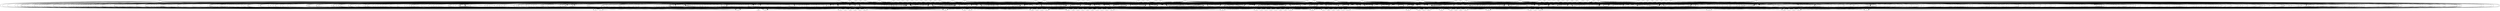 // DAG automatically generated by daggen at Wed Apr 12 12:21:29 2017
// ./daggen --dot -n 200 --jump=3 --fat=0.8 --regularity=0.4 --density=0.6 
digraph G {
  1 [size="654892414", alpha="0.16"]
  1 -> 64 [size ="33554432"]
  1 -> 73 [size ="33554432"]
  1 -> 74 [size ="33554432"]
  1 -> 76 [size ="33554432"]
  1 -> 76 [size ="33554432"]
  1 -> 79 [size ="33554432"]
  1 -> 84 [size ="33554432"]
  1 -> 86 [size ="33554432"]
  1 -> 89 [size ="33554432"]
  1 -> 90 [size ="33554432"]
  1 -> 95 [size ="33554432"]
  1 -> 100 [size ="33554432"]
  1 -> 102 [size ="33554432"]
  1 -> 104 [size ="33554432"]
  1 -> 106 [size ="33554432"]
  1 -> 112 [size ="33554432"]
  1 -> 115 [size ="33554432"]
  1 -> 118 [size ="33554432"]
  1 -> 123 [size ="33554432"]
  1 -> 126 [size ="33554432"]
  1 -> 127 [size ="33554432"]
  1 -> 128 [size ="33554432"]
  1 -> 139 [size ="33554432"]
  1 -> 157 [size ="33554432"]
  1 -> 158 [size ="33554432"]
  1 -> 163 [size ="33554432"]
  1 -> 176 [size ="33554432"]
  1 -> 177 [size ="33554432"]
  1 -> 180 [size ="33554432"]
  1 -> 183 [size ="33554432"]
  1 -> 184 [size ="33554432"]
  1 -> 191 [size ="33554432"]
  1 -> 194 [size ="33554432"]
  1 -> 199 [size ="33554432"]
  2 [size="1814223847", alpha="0.12"]
  2 -> 64 [size ="33554432"]
  2 -> 70 [size ="33554432"]
  2 -> 71 [size ="33554432"]
  2 -> 72 [size ="33554432"]
  2 -> 73 [size ="33554432"]
  2 -> 75 [size ="33554432"]
  2 -> 76 [size ="33554432"]
  2 -> 84 [size ="33554432"]
  2 -> 94 [size ="33554432"]
  2 -> 95 [size ="33554432"]
  2 -> 100 [size ="33554432"]
  2 -> 101 [size ="33554432"]
  2 -> 103 [size ="33554432"]
  2 -> 105 [size ="33554432"]
  2 -> 106 [size ="33554432"]
  2 -> 110 [size ="33554432"]
  2 -> 112 [size ="33554432"]
  2 -> 114 [size ="33554432"]
  2 -> 115 [size ="33554432"]
  2 -> 116 [size ="33554432"]
  2 -> 118 [size ="33554432"]
  2 -> 129 [size ="33554432"]
  2 -> 131 [size ="33554432"]
  2 -> 132 [size ="33554432"]
  2 -> 133 [size ="33554432"]
  2 -> 139 [size ="33554432"]
  2 -> 141 [size ="33554432"]
  2 -> 164 [size ="33554432"]
  2 -> 175 [size ="33554432"]
  2 -> 176 [size ="33554432"]
  2 -> 177 [size ="33554432"]
  2 -> 178 [size ="33554432"]
  2 -> 179 [size ="33554432"]
  2 -> 183 [size ="33554432"]
  2 -> 184 [size ="33554432"]
  2 -> 185 [size ="33554432"]
  2 -> 187 [size ="33554432"]
  2 -> 188 [size ="33554432"]
  2 -> 195 [size ="33554432"]
  2 -> 198 [size ="33554432"]
  3 [size="363954611818", alpha="0.06"]
  3 -> 66 [size ="411041792"]
  3 -> 67 [size ="411041792"]
  3 -> 70 [size ="411041792"]
  3 -> 73 [size ="411041792"]
  3 -> 77 [size ="411041792"]
  3 -> 81 [size ="411041792"]
  3 -> 84 [size ="411041792"]
  3 -> 85 [size ="411041792"]
  3 -> 92 [size ="411041792"]
  3 -> 98 [size ="411041792"]
  3 -> 104 [size ="411041792"]
  3 -> 107 [size ="411041792"]
  3 -> 108 [size ="411041792"]
  3 -> 110 [size ="411041792"]
  3 -> 111 [size ="411041792"]
  3 -> 114 [size ="411041792"]
  3 -> 115 [size ="411041792"]
  3 -> 118 [size ="411041792"]
  3 -> 119 [size ="411041792"]
  3 -> 120 [size ="411041792"]
  3 -> 123 [size ="411041792"]
  3 -> 126 [size ="411041792"]
  3 -> 131 [size ="411041792"]
  3 -> 132 [size ="411041792"]
  3 -> 140 [size ="411041792"]
  3 -> 144 [size ="411041792"]
  3 -> 145 [size ="411041792"]
  3 -> 150 [size ="411041792"]
  3 -> 157 [size ="411041792"]
  3 -> 165 [size ="411041792"]
  3 -> 166 [size ="411041792"]
  3 -> 173 [size ="411041792"]
  3 -> 175 [size ="411041792"]
  3 -> 184 [size ="411041792"]
  3 -> 185 [size ="411041792"]
  3 -> 195 [size ="411041792"]
  3 -> 197 [size ="411041792"]
  4 [size="451891736168", alpha="0.00"]
  4 -> 64 [size ="301989888"]
  4 -> 68 [size ="301989888"]
  4 -> 69 [size ="301989888"]
  4 -> 70 [size ="301989888"]
  4 -> 74 [size ="301989888"]
  4 -> 76 [size ="301989888"]
  4 -> 78 [size ="301989888"]
  4 -> 80 [size ="301989888"]
  4 -> 85 [size ="301989888"]
  4 -> 100 [size ="301989888"]
  4 -> 106 [size ="301989888"]
  4 -> 108 [size ="301989888"]
  4 -> 108 [size ="301989888"]
  4 -> 110 [size ="301989888"]
  4 -> 113 [size ="301989888"]
  4 -> 114 [size ="301989888"]
  4 -> 116 [size ="301989888"]
  4 -> 117 [size ="301989888"]
  4 -> 119 [size ="301989888"]
  4 -> 121 [size ="301989888"]
  4 -> 123 [size ="301989888"]
  4 -> 130 [size ="301989888"]
  4 -> 132 [size ="301989888"]
  4 -> 135 [size ="301989888"]
  4 -> 136 [size ="301989888"]
  4 -> 141 [size ="301989888"]
  4 -> 146 [size ="301989888"]
  4 -> 160 [size ="301989888"]
  4 -> 165 [size ="301989888"]
  4 -> 168 [size ="301989888"]
  4 -> 169 [size ="301989888"]
  4 -> 171 [size ="301989888"]
  4 -> 174 [size ="301989888"]
  4 -> 175 [size ="301989888"]
  4 -> 180 [size ="301989888"]
  4 -> 183 [size ="301989888"]
  4 -> 185 [size ="301989888"]
  4 -> 187 [size ="301989888"]
  4 -> 196 [size ="301989888"]
  4 -> 198 [size ="301989888"]
  5 [size="88914328874", alpha="0.03"]
  5 -> 64 [size ="75497472"]
  5 -> 68 [size ="75497472"]
  5 -> 71 [size ="75497472"]
  5 -> 74 [size ="75497472"]
  5 -> 74 [size ="75497472"]
  5 -> 77 [size ="75497472"]
  5 -> 85 [size ="75497472"]
  5 -> 87 [size ="75497472"]
  5 -> 92 [size ="75497472"]
  5 -> 94 [size ="75497472"]
  5 -> 95 [size ="75497472"]
  5 -> 98 [size ="75497472"]
  5 -> 100 [size ="75497472"]
  5 -> 102 [size ="75497472"]
  5 -> 106 [size ="75497472"]
  5 -> 108 [size ="75497472"]
  5 -> 109 [size ="75497472"]
  5 -> 110 [size ="75497472"]
  5 -> 111 [size ="75497472"]
  5 -> 112 [size ="75497472"]
  5 -> 121 [size ="75497472"]
  5 -> 123 [size ="75497472"]
  5 -> 128 [size ="75497472"]
  5 -> 129 [size ="75497472"]
  5 -> 138 [size ="75497472"]
  5 -> 141 [size ="75497472"]
  5 -> 142 [size ="75497472"]
  5 -> 143 [size ="75497472"]
  5 -> 146 [size ="75497472"]
  5 -> 150 [size ="75497472"]
  5 -> 155 [size ="75497472"]
  5 -> 162 [size ="75497472"]
  5 -> 166 [size ="75497472"]
  5 -> 168 [size ="75497472"]
  5 -> 171 [size ="75497472"]
  5 -> 173 [size ="75497472"]
  5 -> 175 [size ="75497472"]
  5 -> 180 [size ="75497472"]
  5 -> 185 [size ="75497472"]
  5 -> 191 [size ="75497472"]
  6 [size="851613947", alpha="0.08"]
  6 -> 64 [size ="75497472"]
  6 -> 68 [size ="75497472"]
  6 -> 73 [size ="75497472"]
  6 -> 74 [size ="75497472"]
  6 -> 75 [size ="75497472"]
  6 -> 78 [size ="75497472"]
  6 -> 84 [size ="75497472"]
  6 -> 86 [size ="75497472"]
  6 -> 90 [size ="75497472"]
  6 -> 93 [size ="75497472"]
  6 -> 95 [size ="75497472"]
  6 -> 98 [size ="75497472"]
  6 -> 100 [size ="75497472"]
  6 -> 102 [size ="75497472"]
  6 -> 105 [size ="75497472"]
  6 -> 106 [size ="75497472"]
  6 -> 107 [size ="75497472"]
  6 -> 109 [size ="75497472"]
  6 -> 110 [size ="75497472"]
  6 -> 113 [size ="75497472"]
  6 -> 121 [size ="75497472"]
  6 -> 123 [size ="75497472"]
  6 -> 126 [size ="75497472"]
  6 -> 127 [size ="75497472"]
  6 -> 136 [size ="75497472"]
  6 -> 138 [size ="75497472"]
  6 -> 139 [size ="75497472"]
  6 -> 141 [size ="75497472"]
  6 -> 148 [size ="75497472"]
  6 -> 149 [size ="75497472"]
  6 -> 155 [size ="75497472"]
  6 -> 160 [size ="75497472"]
  6 -> 161 [size ="75497472"]
  6 -> 162 [size ="75497472"]
  6 -> 168 [size ="75497472"]
  6 -> 169 [size ="75497472"]
  6 -> 180 [size ="75497472"]
  6 -> 183 [size ="75497472"]
  6 -> 189 [size ="75497472"]
  6 -> 191 [size ="75497472"]
  6 -> 195 [size ="75497472"]
  7 [size="8589934592", alpha="0.04"]
  7 -> 66 [size ="33554432"]
  7 -> 67 [size ="33554432"]
  7 -> 68 [size ="33554432"]
  7 -> 73 [size ="33554432"]
  7 -> 75 [size ="33554432"]
  7 -> 77 [size ="33554432"]
  7 -> 81 [size ="33554432"]
  7 -> 86 [size ="33554432"]
  7 -> 90 [size ="33554432"]
  7 -> 91 [size ="33554432"]
  7 -> 96 [size ="33554432"]
  7 -> 98 [size ="33554432"]
  7 -> 101 [size ="33554432"]
  7 -> 104 [size ="33554432"]
  7 -> 106 [size ="33554432"]
  7 -> 107 [size ="33554432"]
  7 -> 113 [size ="33554432"]
  7 -> 116 [size ="33554432"]
  7 -> 120 [size ="33554432"]
  7 -> 123 [size ="33554432"]
  7 -> 128 [size ="33554432"]
  7 -> 132 [size ="33554432"]
  7 -> 135 [size ="33554432"]
  7 -> 139 [size ="33554432"]
  7 -> 140 [size ="33554432"]
  7 -> 142 [size ="33554432"]
  7 -> 145 [size ="33554432"]
  7 -> 148 [size ="33554432"]
  7 -> 153 [size ="33554432"]
  7 -> 155 [size ="33554432"]
  7 -> 162 [size ="33554432"]
  7 -> 169 [size ="33554432"]
  7 -> 171 [size ="33554432"]
  7 -> 179 [size ="33554432"]
  7 -> 180 [size ="33554432"]
  7 -> 193 [size ="33554432"]
  7 -> 194 [size ="33554432"]
  7 -> 198 [size ="33554432"]
  8 [size="782757789696", alpha="0.18"]
  8 -> 64 [size ="679477248"]
  8 -> 66 [size ="679477248"]
  8 -> 68 [size ="679477248"]
  8 -> 75 [size ="679477248"]
  8 -> 77 [size ="679477248"]
  8 -> 79 [size ="679477248"]
  8 -> 82 [size ="679477248"]
  8 -> 86 [size ="679477248"]
  8 -> 87 [size ="679477248"]
  8 -> 88 [size ="679477248"]
  8 -> 90 [size ="679477248"]
  8 -> 92 [size ="679477248"]
  8 -> 96 [size ="679477248"]
  8 -> 99 [size ="679477248"]
  8 -> 104 [size ="679477248"]
  8 -> 105 [size ="679477248"]
  8 -> 106 [size ="679477248"]
  8 -> 107 [size ="679477248"]
  8 -> 111 [size ="679477248"]
  8 -> 112 [size ="679477248"]
  8 -> 113 [size ="679477248"]
  8 -> 114 [size ="679477248"]
  8 -> 116 [size ="679477248"]
  8 -> 121 [size ="679477248"]
  8 -> 123 [size ="679477248"]
  8 -> 127 [size ="679477248"]
  8 -> 128 [size ="679477248"]
  8 -> 132 [size ="679477248"]
  8 -> 135 [size ="679477248"]
  8 -> 145 [size ="679477248"]
  8 -> 147 [size ="679477248"]
  8 -> 149 [size ="679477248"]
  8 -> 155 [size ="679477248"]
  8 -> 159 [size ="679477248"]
  8 -> 168 [size ="679477248"]
  8 -> 169 [size ="679477248"]
  8 -> 178 [size ="679477248"]
  8 -> 180 [size ="679477248"]
  8 -> 184 [size ="679477248"]
  8 -> 191 [size ="679477248"]
  8 -> 194 [size ="679477248"]
  9 [size="231928233984", alpha="0.12"]
  9 -> 66 [size ="301989888"]
  9 -> 66 [size ="301989888"]
  9 -> 70 [size ="301989888"]
  9 -> 76 [size ="301989888"]
  9 -> 79 [size ="301989888"]
  9 -> 83 [size ="301989888"]
  9 -> 86 [size ="301989888"]
  9 -> 86 [size ="301989888"]
  9 -> 89 [size ="301989888"]
  9 -> 90 [size ="301989888"]
  9 -> 91 [size ="301989888"]
  9 -> 92 [size ="301989888"]
  9 -> 96 [size ="301989888"]
  9 -> 99 [size ="301989888"]
  9 -> 102 [size ="301989888"]
  9 -> 104 [size ="301989888"]
  9 -> 105 [size ="301989888"]
  9 -> 106 [size ="301989888"]
  9 -> 108 [size ="301989888"]
  9 -> 110 [size ="301989888"]
  9 -> 112 [size ="301989888"]
  9 -> 113 [size ="301989888"]
  9 -> 115 [size ="301989888"]
  9 -> 116 [size ="301989888"]
  9 -> 117 [size ="301989888"]
  9 -> 122 [size ="301989888"]
  9 -> 123 [size ="301989888"]
  9 -> 128 [size ="301989888"]
  9 -> 131 [size ="301989888"]
  9 -> 132 [size ="301989888"]
  9 -> 135 [size ="301989888"]
  9 -> 136 [size ="301989888"]
  9 -> 137 [size ="301989888"]
  9 -> 146 [size ="301989888"]
  9 -> 156 [size ="301989888"]
  9 -> 164 [size ="301989888"]
  9 -> 174 [size ="301989888"]
  9 -> 175 [size ="301989888"]
  9 -> 180 [size ="301989888"]
  9 -> 184 [size ="301989888"]
  9 -> 192 [size ="301989888"]
  9 -> 193 [size ="301989888"]
  9 -> 194 [size ="301989888"]
  9 -> 195 [size ="301989888"]
  10 [size="538844218227", alpha="0.08"]
  10 -> 66 [size ="679477248"]
  10 -> 73 [size ="679477248"]
  10 -> 75 [size ="679477248"]
  10 -> 76 [size ="679477248"]
  10 -> 78 [size ="679477248"]
  10 -> 80 [size ="679477248"]
  10 -> 87 [size ="679477248"]
  10 -> 89 [size ="679477248"]
  10 -> 92 [size ="679477248"]
  10 -> 106 [size ="679477248"]
  10 -> 109 [size ="679477248"]
  10 -> 110 [size ="679477248"]
  10 -> 115 [size ="679477248"]
  10 -> 118 [size ="679477248"]
  10 -> 123 [size ="679477248"]
  10 -> 126 [size ="679477248"]
  10 -> 128 [size ="679477248"]
  10 -> 132 [size ="679477248"]
  10 -> 136 [size ="679477248"]
  10 -> 150 [size ="679477248"]
  10 -> 154 [size ="679477248"]
  10 -> 158 [size ="679477248"]
  10 -> 163 [size ="679477248"]
  10 -> 164 [size ="679477248"]
  10 -> 169 [size ="679477248"]
  10 -> 188 [size ="679477248"]
  10 -> 193 [size ="679477248"]
  10 -> 194 [size ="679477248"]
  10 -> 199 [size ="679477248"]
  11 [size="647794696871", alpha="0.07"]
  11 -> 64 [size ="679477248"]
  11 -> 73 [size ="679477248"]
  11 -> 77 [size ="679477248"]
  11 -> 78 [size ="679477248"]
  11 -> 80 [size ="679477248"]
  11 -> 81 [size ="679477248"]
  11 -> 83 [size ="679477248"]
  11 -> 85 [size ="679477248"]
  11 -> 86 [size ="679477248"]
  11 -> 88 [size ="679477248"]
  11 -> 94 [size ="679477248"]
  11 -> 99 [size ="679477248"]
  11 -> 102 [size ="679477248"]
  11 -> 104 [size ="679477248"]
  11 -> 106 [size ="679477248"]
  11 -> 109 [size ="679477248"]
  11 -> 110 [size ="679477248"]
  11 -> 111 [size ="679477248"]
  11 -> 112 [size ="679477248"]
  11 -> 113 [size ="679477248"]
  11 -> 115 [size ="679477248"]
  11 -> 117 [size ="679477248"]
  11 -> 118 [size ="679477248"]
  11 -> 128 [size ="679477248"]
  11 -> 129 [size ="679477248"]
  11 -> 132 [size ="679477248"]
  11 -> 141 [size ="679477248"]
  11 -> 142 [size ="679477248"]
  11 -> 145 [size ="679477248"]
  11 -> 147 [size ="679477248"]
  11 -> 150 [size ="679477248"]
  11 -> 155 [size ="679477248"]
  11 -> 158 [size ="679477248"]
  11 -> 164 [size ="679477248"]
  11 -> 169 [size ="679477248"]
  11 -> 175 [size ="679477248"]
  11 -> 176 [size ="679477248"]
  11 -> 179 [size ="679477248"]
  11 -> 180 [size ="679477248"]
  11 -> 183 [size ="679477248"]
  11 -> 188 [size ="679477248"]
  11 -> 189 [size ="679477248"]
  12 [size="7479262259", alpha="0.13"]
  12 -> 64 [size ="209715200"]
  12 -> 66 [size ="209715200"]
  12 -> 68 [size ="209715200"]
  12 -> 77 [size ="209715200"]
  12 -> 78 [size ="209715200"]
  12 -> 80 [size ="209715200"]
  12 -> 81 [size ="209715200"]
  12 -> 85 [size ="209715200"]
  12 -> 91 [size ="209715200"]
  12 -> 100 [size ="209715200"]
  12 -> 101 [size ="209715200"]
  12 -> 102 [size ="209715200"]
  12 -> 103 [size ="209715200"]
  12 -> 106 [size ="209715200"]
  12 -> 107 [size ="209715200"]
  12 -> 111 [size ="209715200"]
  12 -> 118 [size ="209715200"]
  12 -> 122 [size ="209715200"]
  12 -> 128 [size ="209715200"]
  12 -> 132 [size ="209715200"]
  12 -> 146 [size ="209715200"]
  12 -> 147 [size ="209715200"]
  12 -> 148 [size ="209715200"]
  12 -> 155 [size ="209715200"]
  12 -> 158 [size ="209715200"]
  12 -> 170 [size ="209715200"]
  12 -> 171 [size ="209715200"]
  12 -> 175 [size ="209715200"]
  12 -> 176 [size ="209715200"]
  12 -> 177 [size ="209715200"]
  12 -> 179 [size ="209715200"]
  12 -> 183 [size ="209715200"]
  12 -> 185 [size ="209715200"]
  12 -> 194 [size ="209715200"]
  13 [size="68719476736", alpha="0.09"]
  13 -> 65 [size ="134217728"]
  13 -> 66 [size ="134217728"]
  13 -> 72 [size ="134217728"]
  13 -> 77 [size ="134217728"]
  13 -> 78 [size ="134217728"]
  13 -> 81 [size ="134217728"]
  13 -> 85 [size ="134217728"]
  13 -> 85 [size ="134217728"]
  13 -> 89 [size ="134217728"]
  13 -> 96 [size ="134217728"]
  13 -> 98 [size ="134217728"]
  13 -> 100 [size ="134217728"]
  13 -> 102 [size ="134217728"]
  13 -> 103 [size ="134217728"]
  13 -> 104 [size ="134217728"]
  13 -> 106 [size ="134217728"]
  13 -> 107 [size ="134217728"]
  13 -> 112 [size ="134217728"]
  13 -> 113 [size ="134217728"]
  13 -> 114 [size ="134217728"]
  13 -> 118 [size ="134217728"]
  13 -> 119 [size ="134217728"]
  13 -> 121 [size ="134217728"]
  13 -> 123 [size ="134217728"]
  13 -> 132 [size ="134217728"]
  13 -> 136 [size ="134217728"]
  13 -> 138 [size ="134217728"]
  13 -> 141 [size ="134217728"]
  13 -> 147 [size ="134217728"]
  13 -> 170 [size ="134217728"]
  13 -> 174 [size ="134217728"]
  13 -> 185 [size ="134217728"]
  13 -> 187 [size ="134217728"]
  13 -> 192 [size ="134217728"]
  14 [size="782757789696", alpha="0.17"]
  14 -> 64 [size ="679477248"]
  14 -> 66 [size ="679477248"]
  14 -> 72 [size ="679477248"]
  14 -> 73 [size ="679477248"]
  14 -> 74 [size ="679477248"]
  14 -> 75 [size ="679477248"]
  14 -> 78 [size ="679477248"]
  14 -> 80 [size ="679477248"]
  14 -> 81 [size ="679477248"]
  14 -> 82 [size ="679477248"]
  14 -> 84 [size ="679477248"]
  14 -> 89 [size ="679477248"]
  14 -> 96 [size ="679477248"]
  14 -> 100 [size ="679477248"]
  14 -> 103 [size ="679477248"]
  14 -> 104 [size ="679477248"]
  14 -> 106 [size ="679477248"]
  14 -> 107 [size ="679477248"]
  14 -> 108 [size ="679477248"]
  14 -> 111 [size ="679477248"]
  14 -> 112 [size ="679477248"]
  14 -> 113 [size ="679477248"]
  14 -> 114 [size ="679477248"]
  14 -> 118 [size ="679477248"]
  14 -> 122 [size ="679477248"]
  14 -> 123 [size ="679477248"]
  14 -> 127 [size ="679477248"]
  14 -> 137 [size ="679477248"]
  14 -> 139 [size ="679477248"]
  14 -> 141 [size ="679477248"]
  14 -> 146 [size ="679477248"]
  14 -> 149 [size ="679477248"]
  14 -> 155 [size ="679477248"]
  14 -> 160 [size ="679477248"]
  14 -> 163 [size ="679477248"]
  14 -> 165 [size ="679477248"]
  14 -> 174 [size ="679477248"]
  14 -> 175 [size ="679477248"]
  14 -> 177 [size ="679477248"]
  14 -> 192 [size ="679477248"]
  15 [size="15741685144", alpha="0.07"]
  15 -> 65 [size ="301989888"]
  15 -> 73 [size ="301989888"]
  15 -> 74 [size ="301989888"]
  15 -> 75 [size ="301989888"]
  15 -> 80 [size ="301989888"]
  15 -> 81 [size ="301989888"]
  15 -> 82 [size ="301989888"]
  15 -> 86 [size ="301989888"]
  15 -> 87 [size ="301989888"]
  15 -> 90 [size ="301989888"]
  15 -> 91 [size ="301989888"]
  15 -> 92 [size ="301989888"]
  15 -> 96 [size ="301989888"]
  15 -> 98 [size ="301989888"]
  15 -> 104 [size ="301989888"]
  15 -> 106 [size ="301989888"]
  15 -> 107 [size ="301989888"]
  15 -> 107 [size ="301989888"]
  15 -> 108 [size ="301989888"]
  15 -> 110 [size ="301989888"]
  15 -> 111 [size ="301989888"]
  15 -> 112 [size ="301989888"]
  15 -> 117 [size ="301989888"]
  15 -> 122 [size ="301989888"]
  15 -> 127 [size ="301989888"]
  15 -> 160 [size ="301989888"]
  15 -> 164 [size ="301989888"]
  15 -> 165 [size ="301989888"]
  15 -> 168 [size ="301989888"]
  15 -> 174 [size ="301989888"]
  15 -> 176 [size ="301989888"]
  15 -> 178 [size ="301989888"]
  15 -> 179 [size ="301989888"]
  15 -> 180 [size ="301989888"]
  15 -> 192 [size ="301989888"]
  15 -> 193 [size ="301989888"]
  16 [size="28991029248", alpha="0.14"]
  16 -> 64 [size ="75497472"]
  16 -> 67 [size ="75497472"]
  16 -> 72 [size ="75497472"]
  16 -> 74 [size ="75497472"]
  16 -> 75 [size ="75497472"]
  16 -> 80 [size ="75497472"]
  16 -> 81 [size ="75497472"]
  16 -> 82 [size ="75497472"]
  16 -> 83 [size ="75497472"]
  16 -> 91 [size ="75497472"]
  16 -> 92 [size ="75497472"]
  16 -> 95 [size ="75497472"]
  16 -> 96 [size ="75497472"]
  16 -> 98 [size ="75497472"]
  16 -> 101 [size ="75497472"]
  16 -> 108 [size ="75497472"]
  16 -> 111 [size ="75497472"]
  16 -> 112 [size ="75497472"]
  16 -> 115 [size ="75497472"]
  16 -> 117 [size ="75497472"]
  16 -> 123 [size ="75497472"]
  16 -> 126 [size ="75497472"]
  16 -> 127 [size ="75497472"]
  16 -> 137 [size ="75497472"]
  16 -> 146 [size ="75497472"]
  16 -> 150 [size ="75497472"]
  16 -> 165 [size ="75497472"]
  16 -> 165 [size ="75497472"]
  16 -> 174 [size ="75497472"]
  16 -> 178 [size ="75497472"]
  16 -> 179 [size ="75497472"]
  16 -> 180 [size ="75497472"]
  16 -> 190 [size ="75497472"]
  17 [size="31349462442", alpha="0.10"]
  17 -> 66 [size ="536870912"]
  17 -> 68 [size ="536870912"]
  17 -> 73 [size ="536870912"]
  17 -> 79 [size ="536870912"]
  17 -> 80 [size ="536870912"]
  17 -> 85 [size ="536870912"]
  17 -> 87 [size ="536870912"]
  17 -> 94 [size ="536870912"]
  17 -> 98 [size ="536870912"]
  17 -> 99 [size ="536870912"]
  17 -> 101 [size ="536870912"]
  17 -> 103 [size ="536870912"]
  17 -> 104 [size ="536870912"]
  17 -> 105 [size ="536870912"]
  17 -> 108 [size ="536870912"]
  17 -> 112 [size ="536870912"]
  17 -> 115 [size ="536870912"]
  17 -> 117 [size ="536870912"]
  17 -> 122 [size ="536870912"]
  17 -> 123 [size ="536870912"]
  17 -> 137 [size ="536870912"]
  17 -> 138 [size ="536870912"]
  17 -> 143 [size ="536870912"]
  17 -> 145 [size ="536870912"]
  17 -> 147 [size ="536870912"]
  17 -> 149 [size ="536870912"]
  17 -> 150 [size ="536870912"]
  17 -> 158 [size ="536870912"]
  17 -> 161 [size ="536870912"]
  17 -> 174 [size ="536870912"]
  17 -> 176 [size ="536870912"]
  17 -> 177 [size ="536870912"]
  17 -> 179 [size ="536870912"]
  17 -> 181 [size ="536870912"]
  17 -> 183 [size ="536870912"]
  17 -> 185 [size ="536870912"]
  17 -> 187 [size ="536870912"]
  17 -> 188 [size ="536870912"]
  17 -> 191 [size ="536870912"]
  17 -> 193 [size ="536870912"]
  17 -> 197 [size ="536870912"]
  18 [size="4606951626", alpha="0.03"]
  18 -> 64 [size ="134217728"]
  18 -> 69 [size ="134217728"]
  18 -> 70 [size ="134217728"]
  18 -> 77 [size ="134217728"]
  18 -> 80 [size ="134217728"]
  18 -> 85 [size ="134217728"]
  18 -> 86 [size ="134217728"]
  18 -> 93 [size ="134217728"]
  18 -> 94 [size ="134217728"]
  18 -> 100 [size ="134217728"]
  18 -> 101 [size ="134217728"]
  18 -> 105 [size ="134217728"]
  18 -> 108 [size ="134217728"]
  18 -> 109 [size ="134217728"]
  18 -> 121 [size ="134217728"]
  18 -> 123 [size ="134217728"]
  18 -> 125 [size ="134217728"]
  18 -> 132 [size ="134217728"]
  18 -> 138 [size ="134217728"]
  18 -> 143 [size ="134217728"]
  18 -> 147 [size ="134217728"]
  18 -> 150 [size ="134217728"]
  18 -> 157 [size ="134217728"]
  18 -> 161 [size ="134217728"]
  18 -> 164 [size ="134217728"]
  18 -> 165 [size ="134217728"]
  18 -> 166 [size ="134217728"]
  18 -> 170 [size ="134217728"]
  18 -> 174 [size ="134217728"]
  18 -> 176 [size ="134217728"]
  18 -> 179 [size ="134217728"]
  18 -> 184 [size ="134217728"]
  18 -> 193 [size ="134217728"]
  18 -> 196 [size ="134217728"]
  18 -> 198 [size ="134217728"]
  19 [size="36379385794", alpha="0.08"]
  19 -> 64 [size ="838860800"]
  19 -> 68 [size ="838860800"]
  19 -> 70 [size ="838860800"]
  19 -> 85 [size ="838860800"]
  19 -> 87 [size ="838860800"]
  19 -> 90 [size ="838860800"]
  19 -> 92 [size ="838860800"]
  19 -> 94 [size ="838860800"]
  19 -> 96 [size ="838860800"]
  19 -> 100 [size ="838860800"]
  19 -> 105 [size ="838860800"]
  19 -> 106 [size ="838860800"]
  19 -> 110 [size ="838860800"]
  19 -> 111 [size ="838860800"]
  19 -> 113 [size ="838860800"]
  19 -> 117 [size ="838860800"]
  19 -> 118 [size ="838860800"]
  19 -> 120 [size ="838860800"]
  19 -> 122 [size ="838860800"]
  19 -> 123 [size ="838860800"]
  19 -> 127 [size ="838860800"]
  19 -> 137 [size ="838860800"]
  19 -> 139 [size ="838860800"]
  19 -> 147 [size ="838860800"]
  19 -> 150 [size ="838860800"]
  19 -> 151 [size ="838860800"]
  19 -> 152 [size ="838860800"]
  19 -> 168 [size ="838860800"]
  19 -> 176 [size ="838860800"]
  19 -> 177 [size ="838860800"]
  19 -> 184 [size ="838860800"]
  19 -> 187 [size ="838860800"]
  19 -> 193 [size ="838860800"]
  19 -> 194 [size ="838860800"]
  19 -> 198 [size ="838860800"]
  19 -> 199 [size ="838860800"]
  20 [size="28991029248", alpha="0.08"]
  20 -> 66 [size ="75497472"]
  20 -> 74 [size ="75497472"]
  20 -> 81 [size ="75497472"]
  20 -> 84 [size ="75497472"]
  20 -> 86 [size ="75497472"]
  20 -> 87 [size ="75497472"]
  20 -> 88 [size ="75497472"]
  20 -> 96 [size ="75497472"]
  20 -> 97 [size ="75497472"]
  20 -> 100 [size ="75497472"]
  20 -> 104 [size ="75497472"]
  20 -> 110 [size ="75497472"]
  20 -> 110 [size ="75497472"]
  20 -> 122 [size ="75497472"]
  20 -> 132 [size ="75497472"]
  20 -> 146 [size ="75497472"]
  20 -> 147 [size ="75497472"]
  20 -> 149 [size ="75497472"]
  20 -> 150 [size ="75497472"]
  20 -> 169 [size ="75497472"]
  20 -> 171 [size ="75497472"]
  20 -> 172 [size ="75497472"]
  20 -> 184 [size ="75497472"]
  20 -> 187 [size ="75497472"]
  20 -> 192 [size ="75497472"]
  20 -> 193 [size ="75497472"]
  20 -> 198 [size ="75497472"]
  21 [size="555144739741", alpha="0.08"]
  21 -> 68 [size ="411041792"]
  21 -> 71 [size ="411041792"]
  21 -> 77 [size ="411041792"]
  21 -> 79 [size ="411041792"]
  21 -> 86 [size ="411041792"]
  21 -> 87 [size ="411041792"]
  21 -> 91 [size ="411041792"]
  21 -> 94 [size ="411041792"]
  21 -> 95 [size ="411041792"]
  21 -> 100 [size ="411041792"]
  21 -> 101 [size ="411041792"]
  21 -> 108 [size ="411041792"]
  21 -> 110 [size ="411041792"]
  21 -> 114 [size ="411041792"]
  21 -> 115 [size ="411041792"]
  21 -> 118 [size ="411041792"]
  21 -> 119 [size ="411041792"]
  21 -> 121 [size ="411041792"]
  21 -> 122 [size ="411041792"]
  21 -> 124 [size ="411041792"]
  21 -> 126 [size ="411041792"]
  21 -> 131 [size ="411041792"]
  21 -> 132 [size ="411041792"]
  21 -> 137 [size ="411041792"]
  21 -> 139 [size ="411041792"]
  21 -> 140 [size ="411041792"]
  21 -> 143 [size ="411041792"]
  21 -> 146 [size ="411041792"]
  21 -> 147 [size ="411041792"]
  21 -> 150 [size ="411041792"]
  21 -> 155 [size ="411041792"]
  21 -> 158 [size ="411041792"]
  21 -> 164 [size ="411041792"]
  21 -> 174 [size ="411041792"]
  21 -> 176 [size ="411041792"]
  21 -> 177 [size ="411041792"]
  21 -> 184 [size ="411041792"]
  21 -> 187 [size ="411041792"]
  21 -> 198 [size ="411041792"]
  22 [size="8589934592", alpha="0.12"]
  22 -> 68 [size ="33554432"]
  22 -> 71 [size ="33554432"]
  22 -> 72 [size ="33554432"]
  22 -> 80 [size ="33554432"]
  22 -> 84 [size ="33554432"]
  22 -> 87 [size ="33554432"]
  22 -> 90 [size ="33554432"]
  22 -> 91 [size ="33554432"]
  22 -> 95 [size ="33554432"]
  22 -> 96 [size ="33554432"]
  22 -> 101 [size ="33554432"]
  22 -> 105 [size ="33554432"]
  22 -> 108 [size ="33554432"]
  22 -> 110 [size ="33554432"]
  22 -> 111 [size ="33554432"]
  22 -> 115 [size ="33554432"]
  22 -> 116 [size ="33554432"]
  22 -> 117 [size ="33554432"]
  22 -> 118 [size ="33554432"]
  22 -> 122 [size ="33554432"]
  22 -> 123 [size ="33554432"]
  22 -> 126 [size ="33554432"]
  22 -> 128 [size ="33554432"]
  22 -> 131 [size ="33554432"]
  22 -> 132 [size ="33554432"]
  22 -> 137 [size ="33554432"]
  22 -> 141 [size ="33554432"]
  22 -> 145 [size ="33554432"]
  22 -> 146 [size ="33554432"]
  22 -> 147 [size ="33554432"]
  22 -> 151 [size ="33554432"]
  22 -> 164 [size ="33554432"]
  22 -> 172 [size ="33554432"]
  22 -> 184 [size ="33554432"]
  22 -> 192 [size ="33554432"]
  22 -> 194 [size ="33554432"]
  22 -> 199 [size ="33554432"]
  23 [size="231928233984", alpha="0.12"]
  23 -> 64 [size ="301989888"]
  23 -> 68 [size ="301989888"]
  23 -> 75 [size ="301989888"]
  23 -> 78 [size ="301989888"]
  23 -> 79 [size ="301989888"]
  23 -> 80 [size ="301989888"]
  23 -> 82 [size ="301989888"]
  23 -> 85 [size ="301989888"]
  23 -> 90 [size ="301989888"]
  23 -> 91 [size ="301989888"]
  23 -> 95 [size ="301989888"]
  23 -> 100 [size ="301989888"]
  23 -> 101 [size ="301989888"]
  23 -> 102 [size ="301989888"]
  23 -> 105 [size ="301989888"]
  23 -> 106 [size ="301989888"]
  23 -> 109 [size ="301989888"]
  23 -> 110 [size ="301989888"]
  23 -> 111 [size ="301989888"]
  23 -> 114 [size ="301989888"]
  23 -> 115 [size ="301989888"]
  23 -> 116 [size ="301989888"]
  23 -> 117 [size ="301989888"]
  23 -> 121 [size ="301989888"]
  23 -> 122 [size ="301989888"]
  23 -> 123 [size ="301989888"]
  23 -> 126 [size ="301989888"]
  23 -> 128 [size ="301989888"]
  23 -> 129 [size ="301989888"]
  23 -> 131 [size ="301989888"]
  23 -> 132 [size ="301989888"]
  23 -> 138 [size ="301989888"]
  23 -> 146 [size ="301989888"]
  23 -> 147 [size ="301989888"]
  23 -> 152 [size ="301989888"]
  23 -> 161 [size ="301989888"]
  23 -> 164 [size ="301989888"]
  23 -> 167 [size ="301989888"]
  23 -> 172 [size ="301989888"]
  23 -> 174 [size ="301989888"]
  23 -> 177 [size ="301989888"]
  23 -> 179 [size ="301989888"]
  23 -> 187 [size ="301989888"]
  23 -> 191 [size ="301989888"]
  23 -> 193 [size ="301989888"]
  23 -> 196 [size ="301989888"]
  23 -> 197 [size ="301989888"]
  23 -> 199 [size ="301989888"]
  24 [size="8589934592", alpha="0.14"]
  24 -> 64 [size ="33554432"]
  24 -> 81 [size ="33554432"]
  24 -> 83 [size ="33554432"]
  24 -> 85 [size ="33554432"]
  24 -> 86 [size ="33554432"]
  24 -> 100 [size ="33554432"]
  24 -> 101 [size ="33554432"]
  24 -> 102 [size ="33554432"]
  24 -> 107 [size ="33554432"]
  24 -> 110 [size ="33554432"]
  24 -> 111 [size ="33554432"]
  24 -> 113 [size ="33554432"]
  24 -> 115 [size ="33554432"]
  24 -> 117 [size ="33554432"]
  24 -> 119 [size ="33554432"]
  24 -> 123 [size ="33554432"]
  24 -> 126 [size ="33554432"]
  24 -> 129 [size ="33554432"]
  24 -> 139 [size ="33554432"]
  24 -> 146 [size ="33554432"]
  24 -> 147 [size ="33554432"]
  24 -> 149 [size ="33554432"]
  24 -> 162 [size ="33554432"]
  24 -> 166 [size ="33554432"]
  24 -> 174 [size ="33554432"]
  24 -> 182 [size ="33554432"]
  24 -> 191 [size ="33554432"]
  24 -> 192 [size ="33554432"]
  24 -> 193 [size ="33554432"]
  24 -> 198 [size ="33554432"]
  25 [size="28856177702", alpha="0.06"]
  25 -> 64 [size ="33554432"]
  25 -> 71 [size ="33554432"]
  25 -> 73 [size ="33554432"]
  25 -> 79 [size ="33554432"]
  25 -> 80 [size ="33554432"]
  25 -> 81 [size ="33554432"]
  25 -> 82 [size ="33554432"]
  25 -> 84 [size ="33554432"]
  25 -> 85 [size ="33554432"]
  25 -> 86 [size ="33554432"]
  25 -> 87 [size ="33554432"]
  25 -> 92 [size ="33554432"]
  25 -> 97 [size ="33554432"]
  25 -> 99 [size ="33554432"]
  25 -> 103 [size ="33554432"]
  25 -> 110 [size ="33554432"]
  25 -> 118 [size ="33554432"]
  25 -> 123 [size ="33554432"]
  25 -> 139 [size ="33554432"]
  25 -> 144 [size ="33554432"]
  25 -> 146 [size ="33554432"]
  25 -> 147 [size ="33554432"]
  25 -> 159 [size ="33554432"]
  25 -> 161 [size ="33554432"]
  25 -> 162 [size ="33554432"]
  25 -> 164 [size ="33554432"]
  25 -> 165 [size ="33554432"]
  25 -> 168 [size ="33554432"]
  25 -> 171 [size ="33554432"]
  25 -> 180 [size ="33554432"]
  25 -> 184 [size ="33554432"]
  25 -> 185 [size ="33554432"]
  25 -> 191 [size ="33554432"]
  25 -> 192 [size ="33554432"]
  25 -> 193 [size ="33554432"]
  26 [size="8589934592", alpha="0.20"]
  26 -> 66 [size ="33554432"]
  26 -> 73 [size ="33554432"]
  26 -> 74 [size ="33554432"]
  26 -> 75 [size ="33554432"]
  26 -> 76 [size ="33554432"]
  26 -> 78 [size ="33554432"]
  26 -> 79 [size ="33554432"]
  26 -> 81 [size ="33554432"]
  26 -> 82 [size ="33554432"]
  26 -> 83 [size ="33554432"]
  26 -> 85 [size ="33554432"]
  26 -> 86 [size ="33554432"]
  26 -> 89 [size ="33554432"]
  26 -> 92 [size ="33554432"]
  26 -> 93 [size ="33554432"]
  26 -> 96 [size ="33554432"]
  26 -> 99 [size ="33554432"]
  26 -> 100 [size ="33554432"]
  26 -> 103 [size ="33554432"]
  26 -> 104 [size ="33554432"]
  26 -> 106 [size ="33554432"]
  26 -> 108 [size ="33554432"]
  26 -> 109 [size ="33554432"]
  26 -> 110 [size ="33554432"]
  26 -> 111 [size ="33554432"]
  26 -> 113 [size ="33554432"]
  26 -> 114 [size ="33554432"]
  26 -> 117 [size ="33554432"]
  26 -> 118 [size ="33554432"]
  26 -> 119 [size ="33554432"]
  26 -> 121 [size ="33554432"]
  26 -> 123 [size ="33554432"]
  26 -> 125 [size ="33554432"]
  26 -> 126 [size ="33554432"]
  26 -> 139 [size ="33554432"]
  26 -> 141 [size ="33554432"]
  26 -> 146 [size ="33554432"]
  26 -> 152 [size ="33554432"]
  26 -> 157 [size ="33554432"]
  26 -> 158 [size ="33554432"]
  26 -> 174 [size ="33554432"]
  26 -> 175 [size ="33554432"]
  26 -> 184 [size ="33554432"]
  26 -> 185 [size ="33554432"]
  26 -> 193 [size ="33554432"]
  26 -> 197 [size ="33554432"]
  27 [size="782757789696", alpha="0.18"]
  27 -> 69 [size ="679477248"]
  27 -> 73 [size ="679477248"]
  27 -> 76 [size ="679477248"]
  27 -> 81 [size ="679477248"]
  27 -> 82 [size ="679477248"]
  27 -> 83 [size ="679477248"]
  27 -> 92 [size ="679477248"]
  27 -> 93 [size ="679477248"]
  27 -> 94 [size ="679477248"]
  27 -> 97 [size ="679477248"]
  27 -> 98 [size ="679477248"]
  27 -> 108 [size ="679477248"]
  27 -> 110 [size ="679477248"]
  27 -> 113 [size ="679477248"]
  27 -> 114 [size ="679477248"]
  27 -> 123 [size ="679477248"]
  27 -> 126 [size ="679477248"]
  27 -> 129 [size ="679477248"]
  27 -> 132 [size ="679477248"]
  27 -> 146 [size ="679477248"]
  27 -> 148 [size ="679477248"]
  27 -> 162 [size ="679477248"]
  27 -> 178 [size ="679477248"]
  27 -> 180 [size ="679477248"]
  27 -> 184 [size ="679477248"]
  27 -> 189 [size ="679477248"]
  27 -> 191 [size ="679477248"]
  27 -> 193 [size ="679477248"]
  28 [size="560336015733", alpha="0.10"]
  28 -> 68 [size ="679477248"]
  28 -> 69 [size ="679477248"]
  28 -> 73 [size ="679477248"]
  28 -> 84 [size ="679477248"]
  28 -> 85 [size ="679477248"]
  28 -> 91 [size ="679477248"]
  28 -> 94 [size ="679477248"]
  28 -> 96 [size ="679477248"]
  28 -> 100 [size ="679477248"]
  28 -> 101 [size ="679477248"]
  28 -> 104 [size ="679477248"]
  28 -> 105 [size ="679477248"]
  28 -> 108 [size ="679477248"]
  28 -> 114 [size ="679477248"]
  28 -> 117 [size ="679477248"]
  28 -> 118 [size ="679477248"]
  28 -> 122 [size ="679477248"]
  28 -> 123 [size ="679477248"]
  28 -> 124 [size ="679477248"]
  28 -> 126 [size ="679477248"]
  28 -> 127 [size ="679477248"]
  28 -> 138 [size ="679477248"]
  28 -> 145 [size ="679477248"]
  28 -> 160 [size ="679477248"]
  28 -> 165 [size ="679477248"]
  28 -> 171 [size ="679477248"]
  28 -> 172 [size ="679477248"]
  28 -> 175 [size ="679477248"]
  28 -> 176 [size ="679477248"]
  28 -> 179 [size ="679477248"]
  28 -> 189 [size ="679477248"]
  28 -> 193 [size ="679477248"]
  28 -> 194 [size ="679477248"]
  29 [size="28991029248", alpha="0.05"]
  29 -> 66 [size ="75497472"]
  29 -> 68 [size ="75497472"]
  29 -> 69 [size ="75497472"]
  29 -> 73 [size ="75497472"]
  29 -> 76 [size ="75497472"]
  29 -> 77 [size ="75497472"]
  29 -> 79 [size ="75497472"]
  29 -> 81 [size ="75497472"]
  29 -> 83 [size ="75497472"]
  29 -> 85 [size ="75497472"]
  29 -> 87 [size ="75497472"]
  29 -> 90 [size ="75497472"]
  29 -> 91 [size ="75497472"]
  29 -> 96 [size ="75497472"]
  29 -> 97 [size ="75497472"]
  29 -> 101 [size ="75497472"]
  29 -> 102 [size ="75497472"]
  29 -> 104 [size ="75497472"]
  29 -> 107 [size ="75497472"]
  29 -> 115 [size ="75497472"]
  29 -> 117 [size ="75497472"]
  29 -> 122 [size ="75497472"]
  29 -> 126 [size ="75497472"]
  29 -> 132 [size ="75497472"]
  29 -> 137 [size ="75497472"]
  29 -> 145 [size ="75497472"]
  29 -> 146 [size ="75497472"]
  29 -> 147 [size ="75497472"]
  29 -> 150 [size ="75497472"]
  29 -> 155 [size ="75497472"]
  29 -> 164 [size ="75497472"]
  29 -> 168 [size ="75497472"]
  29 -> 171 [size ="75497472"]
  29 -> 175 [size ="75497472"]
  29 -> 178 [size ="75497472"]
  29 -> 179 [size ="75497472"]
  29 -> 185 [size ="75497472"]
  29 -> 187 [size ="75497472"]
  29 -> 189 [size ="75497472"]
  29 -> 198 [size ="75497472"]
  30 [size="782757789696", alpha="0.05"]
  30 -> 66 [size ="679477248"]
  30 -> 68 [size ="679477248"]
  30 -> 69 [size ="679477248"]
  30 -> 73 [size ="679477248"]
  30 -> 74 [size ="679477248"]
  30 -> 79 [size ="679477248"]
  30 -> 80 [size ="679477248"]
  30 -> 85 [size ="679477248"]
  30 -> 87 [size ="679477248"]
  30 -> 96 [size ="679477248"]
  30 -> 100 [size ="679477248"]
  30 -> 107 [size ="679477248"]
  30 -> 108 [size ="679477248"]
  30 -> 110 [size ="679477248"]
  30 -> 111 [size ="679477248"]
  30 -> 114 [size ="679477248"]
  30 -> 118 [size ="679477248"]
  30 -> 119 [size ="679477248"]
  30 -> 122 [size ="679477248"]
  30 -> 126 [size ="679477248"]
  30 -> 130 [size ="679477248"]
  30 -> 137 [size ="679477248"]
  30 -> 138 [size ="679477248"]
  30 -> 139 [size ="679477248"]
  30 -> 142 [size ="679477248"]
  30 -> 145 [size ="679477248"]
  30 -> 146 [size ="679477248"]
  30 -> 148 [size ="679477248"]
  30 -> 149 [size ="679477248"]
  30 -> 162 [size ="679477248"]
  30 -> 171 [size ="679477248"]
  30 -> 174 [size ="679477248"]
  30 -> 175 [size ="679477248"]
  30 -> 176 [size ="679477248"]
  30 -> 185 [size ="679477248"]
  30 -> 187 [size ="679477248"]
  30 -> 190 [size ="679477248"]
  31 [size="263057033978", alpha="0.09"]
  31 -> 68 [size ="209715200"]
  31 -> 68 [size ="209715200"]
  31 -> 71 [size ="209715200"]
  31 -> 73 [size ="209715200"]
  31 -> 74 [size ="209715200"]
  31 -> 76 [size ="209715200"]
  31 -> 79 [size ="209715200"]
  31 -> 80 [size ="209715200"]
  31 -> 81 [size ="209715200"]
  31 -> 85 [size ="209715200"]
  31 -> 96 [size ="209715200"]
  31 -> 100 [size ="209715200"]
  31 -> 108 [size ="209715200"]
  31 -> 109 [size ="209715200"]
  31 -> 110 [size ="209715200"]
  31 -> 112 [size ="209715200"]
  31 -> 113 [size ="209715200"]
  31 -> 114 [size ="209715200"]
  31 -> 118 [size ="209715200"]
  31 -> 122 [size ="209715200"]
  31 -> 123 [size ="209715200"]
  31 -> 126 [size ="209715200"]
  31 -> 127 [size ="209715200"]
  31 -> 132 [size ="209715200"]
  31 -> 137 [size ="209715200"]
  31 -> 138 [size ="209715200"]
  31 -> 139 [size ="209715200"]
  31 -> 145 [size ="209715200"]
  31 -> 146 [size ="209715200"]
  31 -> 147 [size ="209715200"]
  31 -> 149 [size ="209715200"]
  31 -> 165 [size ="209715200"]
  31 -> 168 [size ="209715200"]
  31 -> 171 [size ="209715200"]
  31 -> 174 [size ="209715200"]
  31 -> 176 [size ="209715200"]
  31 -> 180 [size ="209715200"]
  31 -> 185 [size ="209715200"]
  31 -> 187 [size ="209715200"]
  31 -> 191 [size ="209715200"]
  31 -> 193 [size ="209715200"]
  31 -> 194 [size ="209715200"]
  31 -> 196 [size ="209715200"]
  31 -> 198 [size ="209715200"]
  32 [size="306389189325", alpha="0.18"]
  32 -> 64 [size ="838860800"]
  32 -> 66 [size ="838860800"]
  32 -> 67 [size ="838860800"]
  32 -> 68 [size ="838860800"]
  32 -> 71 [size ="838860800"]
  32 -> 73 [size ="838860800"]
  32 -> 76 [size ="838860800"]
  32 -> 80 [size ="838860800"]
  32 -> 81 [size ="838860800"]
  32 -> 83 [size ="838860800"]
  32 -> 84 [size ="838860800"]
  32 -> 87 [size ="838860800"]
  32 -> 88 [size ="838860800"]
  32 -> 90 [size ="838860800"]
  32 -> 94 [size ="838860800"]
  32 -> 99 [size ="838860800"]
  32 -> 100 [size ="838860800"]
  32 -> 101 [size ="838860800"]
  32 -> 103 [size ="838860800"]
  32 -> 107 [size ="838860800"]
  32 -> 110 [size ="838860800"]
  32 -> 111 [size ="838860800"]
  32 -> 112 [size ="838860800"]
  32 -> 114 [size ="838860800"]
  32 -> 117 [size ="838860800"]
  32 -> 128 [size ="838860800"]
  32 -> 138 [size ="838860800"]
  32 -> 141 [size ="838860800"]
  32 -> 146 [size ="838860800"]
  32 -> 147 [size ="838860800"]
  32 -> 149 [size ="838860800"]
  32 -> 155 [size ="838860800"]
  32 -> 161 [size ="838860800"]
  32 -> 162 [size ="838860800"]
  32 -> 164 [size ="838860800"]
  32 -> 165 [size ="838860800"]
  32 -> 166 [size ="838860800"]
  32 -> 169 [size ="838860800"]
  32 -> 174 [size ="838860800"]
  32 -> 180 [size ="838860800"]
  32 -> 184 [size ="838860800"]
  32 -> 185 [size ="838860800"]
  32 -> 187 [size ="838860800"]
  32 -> 188 [size ="838860800"]
  32 -> 191 [size ="838860800"]
  32 -> 194 [size ="838860800"]
  33 [size="368293445632", alpha="0.14"]
  33 -> 64 [size ="411041792"]
  33 -> 71 [size ="411041792"]
  33 -> 73 [size ="411041792"]
  33 -> 74 [size ="411041792"]
  33 -> 78 [size ="411041792"]
  33 -> 80 [size ="411041792"]
  33 -> 84 [size ="411041792"]
  33 -> 85 [size ="411041792"]
  33 -> 87 [size ="411041792"]
  33 -> 90 [size ="411041792"]
  33 -> 91 [size ="411041792"]
  33 -> 94 [size ="411041792"]
  33 -> 99 [size ="411041792"]
  33 -> 101 [size ="411041792"]
  33 -> 102 [size ="411041792"]
  33 -> 103 [size ="411041792"]
  33 -> 107 [size ="411041792"]
  33 -> 110 [size ="411041792"]
  33 -> 112 [size ="411041792"]
  33 -> 113 [size ="411041792"]
  33 -> 114 [size ="411041792"]
  33 -> 117 [size ="411041792"]
  33 -> 118 [size ="411041792"]
  33 -> 122 [size ="411041792"]
  33 -> 128 [size ="411041792"]
  33 -> 146 [size ="411041792"]
  33 -> 147 [size ="411041792"]
  33 -> 148 [size ="411041792"]
  33 -> 155 [size ="411041792"]
  33 -> 161 [size ="411041792"]
  33 -> 162 [size ="411041792"]
  33 -> 165 [size ="411041792"]
  33 -> 168 [size ="411041792"]
  33 -> 169 [size ="411041792"]
  33 -> 174 [size ="411041792"]
  33 -> 187 [size ="411041792"]
  33 -> 189 [size ="411041792"]
  33 -> 191 [size ="411041792"]
  33 -> 193 [size ="411041792"]
  33 -> 194 [size ="411041792"]
  33 -> 196 [size ="411041792"]
  33 -> 197 [size ="411041792"]
  33 -> 198 [size ="411041792"]
  34 [size="14513690302", alpha="0.06"]
  34 -> 65 [size ="301989888"]
  34 -> 68 [size ="301989888"]
  34 -> 73 [size ="301989888"]
  34 -> 75 [size ="301989888"]
  34 -> 77 [size ="301989888"]
  34 -> 85 [size ="301989888"]
  34 -> 86 [size ="301989888"]
  34 -> 87 [size ="301989888"]
  34 -> 92 [size ="301989888"]
  34 -> 97 [size ="301989888"]
  34 -> 99 [size ="301989888"]
  34 -> 100 [size ="301989888"]
  34 -> 102 [size ="301989888"]
  34 -> 106 [size ="301989888"]
  34 -> 108 [size ="301989888"]
  34 -> 111 [size ="301989888"]
  34 -> 112 [size ="301989888"]
  34 -> 113 [size ="301989888"]
  34 -> 117 [size ="301989888"]
  34 -> 126 [size ="301989888"]
  34 -> 131 [size ="301989888"]
  34 -> 146 [size ="301989888"]
  34 -> 147 [size ="301989888"]
  34 -> 151 [size ="301989888"]
  34 -> 155 [size ="301989888"]
  34 -> 165 [size ="301989888"]
  34 -> 167 [size ="301989888"]
  34 -> 175 [size ="301989888"]
  34 -> 180 [size ="301989888"]
  34 -> 187 [size ="301989888"]
  34 -> 191 [size ="301989888"]
  34 -> 193 [size ="301989888"]
  34 -> 197 [size ="301989888"]
  35 [size="549755813888", alpha="0.12"]
  35 -> 66 [size ="536870912"]
  35 -> 68 [size ="536870912"]
  35 -> 73 [size ="536870912"]
  35 -> 76 [size ="536870912"]
  35 -> 82 [size ="536870912"]
  35 -> 84 [size ="536870912"]
  35 -> 88 [size ="536870912"]
  35 -> 91 [size ="536870912"]
  35 -> 94 [size ="536870912"]
  35 -> 101 [size ="536870912"]
  35 -> 106 [size ="536870912"]
  35 -> 107 [size ="536870912"]
  35 -> 108 [size ="536870912"]
  35 -> 109 [size ="536870912"]
  35 -> 112 [size ="536870912"]
  35 -> 114 [size ="536870912"]
  35 -> 115 [size ="536870912"]
  35 -> 117 [size ="536870912"]
  35 -> 118 [size ="536870912"]
  35 -> 123 [size ="536870912"]
  35 -> 139 [size ="536870912"]
  35 -> 142 [size ="536870912"]
  35 -> 148 [size ="536870912"]
  35 -> 150 [size ="536870912"]
  35 -> 155 [size ="536870912"]
  35 -> 157 [size ="536870912"]
  35 -> 158 [size ="536870912"]
  35 -> 165 [size ="536870912"]
  35 -> 169 [size ="536870912"]
  35 -> 170 [size ="536870912"]
  35 -> 171 [size ="536870912"]
  35 -> 174 [size ="536870912"]
  35 -> 175 [size ="536870912"]
  35 -> 179 [size ="536870912"]
  35 -> 184 [size ="536870912"]
  35 -> 191 [size ="536870912"]
  35 -> 192 [size ="536870912"]
  35 -> 193 [size ="536870912"]
  35 -> 197 [size ="536870912"]
  35 -> 198 [size ="536870912"]
  36 [size="231928233984", alpha="0.14"]
  36 -> 65 [size ="301989888"]
  36 -> 66 [size ="301989888"]
  36 -> 69 [size ="301989888"]
  36 -> 73 [size ="301989888"]
  36 -> 79 [size ="301989888"]
  36 -> 82 [size ="301989888"]
  36 -> 83 [size ="301989888"]
  36 -> 90 [size ="301989888"]
  36 -> 91 [size ="301989888"]
  36 -> 92 [size ="301989888"]
  36 -> 94 [size ="301989888"]
  36 -> 96 [size ="301989888"]
  36 -> 101 [size ="301989888"]
  36 -> 103 [size ="301989888"]
  36 -> 106 [size ="301989888"]
  36 -> 109 [size ="301989888"]
  36 -> 112 [size ="301989888"]
  36 -> 113 [size ="301989888"]
  36 -> 115 [size ="301989888"]
  36 -> 118 [size ="301989888"]
  36 -> 124 [size ="301989888"]
  36 -> 126 [size ="301989888"]
  36 -> 127 [size ="301989888"]
  36 -> 128 [size ="301989888"]
  36 -> 136 [size ="301989888"]
  36 -> 150 [size ="301989888"]
  36 -> 155 [size ="301989888"]
  36 -> 156 [size ="301989888"]
  36 -> 158 [size ="301989888"]
  36 -> 162 [size ="301989888"]
  36 -> 163 [size ="301989888"]
  36 -> 169 [size ="301989888"]
  36 -> 171 [size ="301989888"]
  36 -> 174 [size ="301989888"]
  36 -> 179 [size ="301989888"]
  36 -> 180 [size ="301989888"]
  36 -> 183 [size ="301989888"]
  36 -> 190 [size ="301989888"]
  36 -> 194 [size ="301989888"]
  37 [size="25042429296", alpha="0.08"]
  37 -> 82 [size ="411041792"]
  37 -> 83 [size ="411041792"]
  37 -> 101 [size ="411041792"]
  37 -> 105 [size ="411041792"]
  37 -> 110 [size ="411041792"]
  37 -> 111 [size ="411041792"]
  37 -> 113 [size ="411041792"]
  37 -> 116 [size ="411041792"]
  37 -> 127 [size ="411041792"]
  37 -> 131 [size ="411041792"]
  37 -> 132 [size ="411041792"]
  37 -> 138 [size ="411041792"]
  37 -> 142 [size ="411041792"]
  37 -> 155 [size ="411041792"]
  37 -> 166 [size ="411041792"]
  37 -> 167 [size ="411041792"]
  37 -> 169 [size ="411041792"]
  37 -> 176 [size ="411041792"]
  37 -> 177 [size ="411041792"]
  37 -> 180 [size ="411041792"]
  37 -> 185 [size ="411041792"]
  37 -> 191 [size ="411041792"]
  37 -> 194 [size ="411041792"]
  37 -> 196 [size ="411041792"]
  37 -> 197 [size ="411041792"]
  38 [size="8589934592", alpha="0.10"]
  38 -> 67 [size ="33554432"]
  38 -> 75 [size ="33554432"]
  38 -> 82 [size ="33554432"]
  38 -> 84 [size ="33554432"]
  38 -> 87 [size ="33554432"]
  38 -> 91 [size ="33554432"]
  38 -> 95 [size ="33554432"]
  38 -> 96 [size ="33554432"]
  38 -> 97 [size ="33554432"]
  38 -> 100 [size ="33554432"]
  38 -> 104 [size ="33554432"]
  38 -> 107 [size ="33554432"]
  38 -> 108 [size ="33554432"]
  38 -> 111 [size ="33554432"]
  38 -> 112 [size ="33554432"]
  38 -> 113 [size ="33554432"]
  38 -> 115 [size ="33554432"]
  38 -> 116 [size ="33554432"]
  38 -> 117 [size ="33554432"]
  38 -> 119 [size ="33554432"]
  38 -> 121 [size ="33554432"]
  38 -> 122 [size ="33554432"]
  38 -> 127 [size ="33554432"]
  38 -> 130 [size ="33554432"]
  38 -> 141 [size ="33554432"]
  38 -> 142 [size ="33554432"]
  38 -> 144 [size ="33554432"]
  38 -> 145 [size ="33554432"]
  38 -> 147 [size ="33554432"]
  38 -> 155 [size ="33554432"]
  38 -> 169 [size ="33554432"]
  38 -> 171 [size ="33554432"]
  38 -> 172 [size ="33554432"]
  38 -> 180 [size ="33554432"]
  38 -> 185 [size ="33554432"]
  38 -> 192 [size ="33554432"]
  38 -> 198 [size ="33554432"]
  38 -> 199 [size ="33554432"]
  39 [size="13771292244", alpha="0.10"]
  39 -> 64 [size ="411041792"]
  39 -> 68 [size ="411041792"]
  39 -> 75 [size ="411041792"]
  39 -> 80 [size ="411041792"]
  39 -> 83 [size ="411041792"]
  39 -> 85 [size ="411041792"]
  39 -> 86 [size ="411041792"]
  39 -> 91 [size ="411041792"]
  39 -> 94 [size ="411041792"]
  39 -> 96 [size ="411041792"]
  39 -> 99 [size ="411041792"]
  39 -> 103 [size ="411041792"]
  39 -> 104 [size ="411041792"]
  39 -> 105 [size ="411041792"]
  39 -> 106 [size ="411041792"]
  39 -> 107 [size ="411041792"]
  39 -> 108 [size ="411041792"]
  39 -> 113 [size ="411041792"]
  39 -> 114 [size ="411041792"]
  39 -> 118 [size ="411041792"]
  39 -> 121 [size ="411041792"]
  39 -> 122 [size ="411041792"]
  39 -> 127 [size ="411041792"]
  39 -> 132 [size ="411041792"]
  39 -> 133 [size ="411041792"]
  39 -> 135 [size ="411041792"]
  39 -> 136 [size ="411041792"]
  39 -> 137 [size ="411041792"]
  39 -> 140 [size ="411041792"]
  39 -> 141 [size ="411041792"]
  39 -> 146 [size ="411041792"]
  39 -> 150 [size ="411041792"]
  39 -> 155 [size ="411041792"]
  39 -> 169 [size ="411041792"]
  39 -> 189 [size ="411041792"]
  39 -> 197 [size ="411041792"]
  40 [size="368293445632", alpha="0.04"]
  40 -> 66 [size ="411041792"]
  40 -> 67 [size ="411041792"]
  40 -> 75 [size ="411041792"]
  40 -> 76 [size ="411041792"]
  40 -> 77 [size ="411041792"]
  40 -> 78 [size ="411041792"]
  40 -> 80 [size ="411041792"]
  40 -> 91 [size ="411041792"]
  40 -> 92 [size ="411041792"]
  40 -> 96 [size ="411041792"]
  40 -> 101 [size ="411041792"]
  40 -> 103 [size ="411041792"]
  40 -> 104 [size ="411041792"]
  40 -> 105 [size ="411041792"]
  40 -> 107 [size ="411041792"]
  40 -> 107 [size ="411041792"]
  40 -> 108 [size ="411041792"]
  40 -> 109 [size ="411041792"]
  40 -> 111 [size ="411041792"]
  40 -> 117 [size ="411041792"]
  40 -> 118 [size ="411041792"]
  40 -> 119 [size ="411041792"]
  40 -> 122 [size ="411041792"]
  40 -> 128 [size ="411041792"]
  40 -> 129 [size ="411041792"]
  40 -> 133 [size ="411041792"]
  40 -> 139 [size ="411041792"]
  40 -> 148 [size ="411041792"]
  40 -> 149 [size ="411041792"]
  40 -> 151 [size ="411041792"]
  40 -> 155 [size ="411041792"]
  40 -> 169 [size ="411041792"]
  40 -> 174 [size ="411041792"]
  40 -> 176 [size ="411041792"]
  40 -> 179 [size ="411041792"]
  40 -> 184 [size ="411041792"]
  40 -> 185 [size ="411041792"]
  40 -> 189 [size ="411041792"]
  40 -> 193 [size ="411041792"]
  41 [size="134217728000", alpha="0.19"]
  41 -> 66 [size ="209715200"]
  41 -> 75 [size ="209715200"]
  41 -> 78 [size ="209715200"]
  41 -> 82 [size ="209715200"]
  41 -> 84 [size ="209715200"]
  41 -> 87 [size ="209715200"]
  41 -> 89 [size ="209715200"]
  41 -> 92 [size ="209715200"]
  41 -> 96 [size ="209715200"]
  41 -> 99 [size ="209715200"]
  41 -> 100 [size ="209715200"]
  41 -> 101 [size ="209715200"]
  41 -> 102 [size ="209715200"]
  41 -> 103 [size ="209715200"]
  41 -> 104 [size ="209715200"]
  41 -> 106 [size ="209715200"]
  41 -> 107 [size ="209715200"]
  41 -> 108 [size ="209715200"]
  41 -> 114 [size ="209715200"]
  41 -> 115 [size ="209715200"]
  41 -> 118 [size ="209715200"]
  41 -> 132 [size ="209715200"]
  41 -> 133 [size ="209715200"]
  41 -> 136 [size ="209715200"]
  41 -> 137 [size ="209715200"]
  41 -> 141 [size ="209715200"]
  41 -> 148 [size ="209715200"]
  41 -> 151 [size ="209715200"]
  41 -> 158 [size ="209715200"]
  41 -> 164 [size ="209715200"]
  41 -> 169 [size ="209715200"]
  41 -> 176 [size ="209715200"]
  41 -> 178 [size ="209715200"]
  41 -> 179 [size ="209715200"]
  41 -> 187 [size ="209715200"]
  41 -> 189 [size ="209715200"]
  41 -> 194 [size ="209715200"]
  41 -> 195 [size ="209715200"]
  41 -> 196 [size ="209715200"]
  42 [size="208640694039", alpha="0.01"]
  42 -> 66 [size ="209715200"]
  42 -> 68 [size ="209715200"]
  42 -> 73 [size ="209715200"]
  42 -> 76 [size ="209715200"]
  42 -> 78 [size ="209715200"]
  42 -> 79 [size ="209715200"]
  42 -> 80 [size ="209715200"]
  42 -> 84 [size ="209715200"]
  42 -> 85 [size ="209715200"]
  42 -> 89 [size ="209715200"]
  42 -> 90 [size ="209715200"]
  42 -> 95 [size ="209715200"]
  42 -> 97 [size ="209715200"]
  42 -> 99 [size ="209715200"]
  42 -> 104 [size ="209715200"]
  42 -> 107 [size ="209715200"]
  42 -> 110 [size ="209715200"]
  42 -> 112 [size ="209715200"]
  42 -> 114 [size ="209715200"]
  42 -> 115 [size ="209715200"]
  42 -> 118 [size ="209715200"]
  42 -> 143 [size ="209715200"]
  42 -> 145 [size ="209715200"]
  42 -> 149 [size ="209715200"]
  42 -> 155 [size ="209715200"]
  42 -> 160 [size ="209715200"]
  42 -> 165 [size ="209715200"]
  42 -> 168 [size ="209715200"]
  42 -> 170 [size ="209715200"]
  42 -> 172 [size ="209715200"]
  42 -> 187 [size ="209715200"]
  42 -> 191 [size ="209715200"]
  43 [size="13768722628", alpha="0.03"]
  43 -> 66 [size ="411041792"]
  43 -> 67 [size ="411041792"]
  43 -> 70 [size ="411041792"]
  43 -> 73 [size ="411041792"]
  43 -> 75 [size ="411041792"]
  43 -> 76 [size ="411041792"]
  43 -> 78 [size ="411041792"]
  43 -> 85 [size ="411041792"]
  43 -> 92 [size ="411041792"]
  43 -> 94 [size ="411041792"]
  43 -> 95 [size ="411041792"]
  43 -> 97 [size ="411041792"]
  43 -> 104 [size ="411041792"]
  43 -> 106 [size ="411041792"]
  43 -> 107 [size ="411041792"]
  43 -> 110 [size ="411041792"]
  43 -> 110 [size ="411041792"]
  43 -> 111 [size ="411041792"]
  43 -> 114 [size ="411041792"]
  43 -> 115 [size ="411041792"]
  43 -> 117 [size ="411041792"]
  43 -> 120 [size ="411041792"]
  43 -> 125 [size ="411041792"]
  43 -> 126 [size ="411041792"]
  43 -> 131 [size ="411041792"]
  43 -> 145 [size ="411041792"]
  43 -> 149 [size ="411041792"]
  43 -> 160 [size ="411041792"]
  43 -> 164 [size ="411041792"]
  43 -> 168 [size ="411041792"]
  43 -> 172 [size ="411041792"]
  43 -> 179 [size ="411041792"]
  43 -> 184 [size ="411041792"]
  43 -> 187 [size ="411041792"]
  43 -> 189 [size ="411041792"]
  43 -> 191 [size ="411041792"]
  43 -> 193 [size ="411041792"]
  43 -> 198 [size ="411041792"]
  43 -> 199 [size ="411041792"]
  44 [size="1073741824000", alpha="0.11"]
  44 -> 64 [size ="838860800"]
  44 -> 66 [size ="838860800"]
  44 -> 67 [size ="838860800"]
  44 -> 76 [size ="838860800"]
  44 -> 78 [size ="838860800"]
  44 -> 82 [size ="838860800"]
  44 -> 85 [size ="838860800"]
  44 -> 86 [size ="838860800"]
  44 -> 91 [size ="838860800"]
  44 -> 92 [size ="838860800"]
  44 -> 96 [size ="838860800"]
  44 -> 107 [size ="838860800"]
  44 -> 108 [size ="838860800"]
  44 -> 109 [size ="838860800"]
  44 -> 110 [size ="838860800"]
  44 -> 111 [size ="838860800"]
  44 -> 112 [size ="838860800"]
  44 -> 113 [size ="838860800"]
  44 -> 116 [size ="838860800"]
  44 -> 119 [size ="838860800"]
  44 -> 121 [size ="838860800"]
  44 -> 123 [size ="838860800"]
  44 -> 126 [size ="838860800"]
  44 -> 132 [size ="838860800"]
  44 -> 137 [size ="838860800"]
  44 -> 141 [size ="838860800"]
  44 -> 148 [size ="838860800"]
  44 -> 150 [size ="838860800"]
  44 -> 157 [size ="838860800"]
  44 -> 162 [size ="838860800"]
  44 -> 165 [size ="838860800"]
  44 -> 166 [size ="838860800"]
  44 -> 169 [size ="838860800"]
  44 -> 174 [size ="838860800"]
  44 -> 175 [size ="838860800"]
  44 -> 179 [size ="838860800"]
  44 -> 180 [size ="838860800"]
  44 -> 182 [size ="838860800"]
  44 -> 185 [size ="838860800"]
  44 -> 188 [size ="838860800"]
  44 -> 191 [size ="838860800"]
  44 -> 193 [size ="838860800"]
  44 -> 194 [size ="838860800"]
  44 -> 198 [size ="838860800"]
  45 [size="573548015087", alpha="0.15"]
  45 -> 66 [size ="411041792"]
  45 -> 66 [size ="411041792"]
  45 -> 68 [size ="411041792"]
  45 -> 76 [size ="411041792"]
  45 -> 77 [size ="411041792"]
  45 -> 82 [size ="411041792"]
  45 -> 83 [size ="411041792"]
  45 -> 86 [size ="411041792"]
  45 -> 87 [size ="411041792"]
  45 -> 89 [size ="411041792"]
  45 -> 90 [size ="411041792"]
  45 -> 92 [size ="411041792"]
  45 -> 95 [size ="411041792"]
  45 -> 97 [size ="411041792"]
  45 -> 99 [size ="411041792"]
  45 -> 100 [size ="411041792"]
  45 -> 106 [size ="411041792"]
  45 -> 110 [size ="411041792"]
  45 -> 111 [size ="411041792"]
  45 -> 112 [size ="411041792"]
  45 -> 113 [size ="411041792"]
  45 -> 116 [size ="411041792"]
  45 -> 117 [size ="411041792"]
  45 -> 118 [size ="411041792"]
  45 -> 128 [size ="411041792"]
  45 -> 130 [size ="411041792"]
  45 -> 132 [size ="411041792"]
  45 -> 135 [size ="411041792"]
  45 -> 137 [size ="411041792"]
  45 -> 139 [size ="411041792"]
  45 -> 142 [size ="411041792"]
  45 -> 145 [size ="411041792"]
  45 -> 147 [size ="411041792"]
  45 -> 154 [size ="411041792"]
  45 -> 159 [size ="411041792"]
  45 -> 161 [size ="411041792"]
  45 -> 164 [size ="411041792"]
  45 -> 169 [size ="411041792"]
  45 -> 179 [size ="411041792"]
  45 -> 192 [size ="411041792"]
  45 -> 196 [size ="411041792"]
  45 -> 198 [size ="411041792"]
  46 [size="16714575320", alpha="0.05"]
  46 -> 64 [size ="411041792"]
  46 -> 68 [size ="411041792"]
  46 -> 74 [size ="411041792"]
  46 -> 75 [size ="411041792"]
  46 -> 76 [size ="411041792"]
  46 -> 79 [size ="411041792"]
  46 -> 84 [size ="411041792"]
  46 -> 86 [size ="411041792"]
  46 -> 90 [size ="411041792"]
  46 -> 93 [size ="411041792"]
  46 -> 98 [size ="411041792"]
  46 -> 101 [size ="411041792"]
  46 -> 102 [size ="411041792"]
  46 -> 105 [size ="411041792"]
  46 -> 109 [size ="411041792"]
  46 -> 111 [size ="411041792"]
  46 -> 113 [size ="411041792"]
  46 -> 115 [size ="411041792"]
  46 -> 116 [size ="411041792"]
  46 -> 128 [size ="411041792"]
  46 -> 132 [size ="411041792"]
  46 -> 139 [size ="411041792"]
  46 -> 141 [size ="411041792"]
  46 -> 146 [size ="411041792"]
  46 -> 160 [size ="411041792"]
  46 -> 164 [size ="411041792"]
  46 -> 169 [size ="411041792"]
  46 -> 175 [size ="411041792"]
  46 -> 184 [size ="411041792"]
  46 -> 193 [size ="411041792"]
  46 -> 196 [size ="411041792"]
  46 -> 197 [size ="411041792"]
  46 -> 199 [size ="411041792"]
  47 [size="12393385067", alpha="0.12"]
  47 -> 64 [size ="33554432"]
  47 -> 67 [size ="33554432"]
  47 -> 68 [size ="33554432"]
  47 -> 77 [size ="33554432"]
  47 -> 79 [size ="33554432"]
  47 -> 81 [size ="33554432"]
  47 -> 83 [size ="33554432"]
  47 -> 84 [size ="33554432"]
  47 -> 89 [size ="33554432"]
  47 -> 90 [size ="33554432"]
  47 -> 97 [size ="33554432"]
  47 -> 98 [size ="33554432"]
  47 -> 102 [size ="33554432"]
  47 -> 107 [size ="33554432"]
  47 -> 111 [size ="33554432"]
  47 -> 111 [size ="33554432"]
  47 -> 113 [size ="33554432"]
  47 -> 114 [size ="33554432"]
  47 -> 115 [size ="33554432"]
  47 -> 119 [size ="33554432"]
  47 -> 121 [size ="33554432"]
  47 -> 126 [size ="33554432"]
  47 -> 128 [size ="33554432"]
  47 -> 137 [size ="33554432"]
  47 -> 141 [size ="33554432"]
  47 -> 142 [size ="33554432"]
  47 -> 146 [size ="33554432"]
  47 -> 161 [size ="33554432"]
  47 -> 162 [size ="33554432"]
  47 -> 164 [size ="33554432"]
  47 -> 169 [size ="33554432"]
  47 -> 177 [size ="33554432"]
  47 -> 178 [size ="33554432"]
  47 -> 180 [size ="33554432"]
  47 -> 184 [size ="33554432"]
  47 -> 192 [size ="33554432"]
  47 -> 198 [size ="33554432"]
  48 [size="51710116104", alpha="0.13"]
  48 -> 67 [size ="134217728"]
  48 -> 67 [size ="134217728"]
  48 -> 68 [size ="134217728"]
  48 -> 77 [size ="134217728"]
  48 -> 78 [size ="134217728"]
  48 -> 81 [size ="134217728"]
  48 -> 87 [size ="134217728"]
  48 -> 89 [size ="134217728"]
  48 -> 92 [size ="134217728"]
  48 -> 94 [size ="134217728"]
  48 -> 96 [size ="134217728"]
  48 -> 101 [size ="134217728"]
  48 -> 105 [size ="134217728"]
  48 -> 106 [size ="134217728"]
  48 -> 108 [size ="134217728"]
  48 -> 111 [size ="134217728"]
  48 -> 112 [size ="134217728"]
  48 -> 115 [size ="134217728"]
  48 -> 117 [size ="134217728"]
  48 -> 119 [size ="134217728"]
  48 -> 128 [size ="134217728"]
  48 -> 132 [size ="134217728"]
  48 -> 137 [size ="134217728"]
  48 -> 138 [size ="134217728"]
  48 -> 139 [size ="134217728"]
  48 -> 141 [size ="134217728"]
  48 -> 148 [size ="134217728"]
  48 -> 163 [size ="134217728"]
  48 -> 165 [size ="134217728"]
  48 -> 166 [size ="134217728"]
  48 -> 169 [size ="134217728"]
  48 -> 170 [size ="134217728"]
  48 -> 175 [size ="134217728"]
  48 -> 176 [size ="134217728"]
  48 -> 177 [size ="134217728"]
  48 -> 179 [size ="134217728"]
  48 -> 180 [size ="134217728"]
  48 -> 185 [size ="134217728"]
  48 -> 187 [size ="134217728"]
  48 -> 189 [size ="134217728"]
  48 -> 191 [size ="134217728"]
  48 -> 198 [size ="134217728"]
  49 [size="549755813888", alpha="0.03"]
  49 -> 64 [size ="536870912"]
  49 -> 67 [size ="536870912"]
  49 -> 68 [size ="536870912"]
  49 -> 74 [size ="536870912"]
  49 -> 78 [size ="536870912"]
  49 -> 79 [size ="536870912"]
  49 -> 80 [size ="536870912"]
  49 -> 81 [size ="536870912"]
  49 -> 83 [size ="536870912"]
  49 -> 87 [size ="536870912"]
  49 -> 94 [size ="536870912"]
  49 -> 96 [size ="536870912"]
  49 -> 98 [size ="536870912"]
  49 -> 101 [size ="536870912"]
  49 -> 104 [size ="536870912"]
  49 -> 106 [size ="536870912"]
  49 -> 107 [size ="536870912"]
  49 -> 108 [size ="536870912"]
  49 -> 109 [size ="536870912"]
  49 -> 110 [size ="536870912"]
  49 -> 117 [size ="536870912"]
  49 -> 119 [size ="536870912"]
  49 -> 120 [size ="536870912"]
  49 -> 121 [size ="536870912"]
  49 -> 126 [size ="536870912"]
  49 -> 127 [size ="536870912"]
  49 -> 128 [size ="536870912"]
  49 -> 130 [size ="536870912"]
  49 -> 132 [size ="536870912"]
  49 -> 135 [size ="536870912"]
  49 -> 136 [size ="536870912"]
  49 -> 143 [size ="536870912"]
  49 -> 145 [size ="536870912"]
  49 -> 150 [size ="536870912"]
  49 -> 154 [size ="536870912"]
  49 -> 155 [size ="536870912"]
  49 -> 158 [size ="536870912"]
  49 -> 160 [size ="536870912"]
  49 -> 162 [size ="536870912"]
  49 -> 178 [size ="536870912"]
  49 -> 179 [size ="536870912"]
  49 -> 187 [size ="536870912"]
  49 -> 198 [size ="536870912"]
  50 [size="7606378396", alpha="0.19"]
  50 -> 64 [size ="134217728"]
  50 -> 67 [size ="134217728"]
  50 -> 68 [size ="134217728"]
  50 -> 69 [size ="134217728"]
  50 -> 71 [size ="134217728"]
  50 -> 72 [size ="134217728"]
  50 -> 73 [size ="134217728"]
  50 -> 78 [size ="134217728"]
  50 -> 81 [size ="134217728"]
  50 -> 83 [size ="134217728"]
  50 -> 86 [size ="134217728"]
  50 -> 87 [size ="134217728"]
  50 -> 89 [size ="134217728"]
  50 -> 91 [size ="134217728"]
  50 -> 93 [size ="134217728"]
  50 -> 96 [size ="134217728"]
  50 -> 101 [size ="134217728"]
  50 -> 103 [size ="134217728"]
  50 -> 104 [size ="134217728"]
  50 -> 106 [size ="134217728"]
  50 -> 111 [size ="134217728"]
  50 -> 112 [size ="134217728"]
  50 -> 114 [size ="134217728"]
  50 -> 115 [size ="134217728"]
  50 -> 119 [size ="134217728"]
  50 -> 123 [size ="134217728"]
  50 -> 128 [size ="134217728"]
  50 -> 138 [size ="134217728"]
  50 -> 155 [size ="134217728"]
  50 -> 158 [size ="134217728"]
  50 -> 159 [size ="134217728"]
  50 -> 169 [size ="134217728"]
  50 -> 171 [size ="134217728"]
  50 -> 176 [size ="134217728"]
  50 -> 187 [size ="134217728"]
  50 -> 194 [size ="134217728"]
  50 -> 198 [size ="134217728"]
  51 [size="177204741780", alpha="0.05"]
  51 -> 64 [size ="134217728"]
  51 -> 66 [size ="134217728"]
  51 -> 76 [size ="134217728"]
  51 -> 81 [size ="134217728"]
  51 -> 83 [size ="134217728"]
  51 -> 87 [size ="134217728"]
  51 -> 90 [size ="134217728"]
  51 -> 97 [size ="134217728"]
  51 -> 101 [size ="134217728"]
  51 -> 106 [size ="134217728"]
  51 -> 108 [size ="134217728"]
  51 -> 111 [size ="134217728"]
  51 -> 113 [size ="134217728"]
  51 -> 115 [size ="134217728"]
  51 -> 117 [size ="134217728"]
  51 -> 120 [size ="134217728"]
  51 -> 122 [size ="134217728"]
  51 -> 128 [size ="134217728"]
  51 -> 137 [size ="134217728"]
  51 -> 155 [size ="134217728"]
  51 -> 158 [size ="134217728"]
  51 -> 165 [size ="134217728"]
  51 -> 168 [size ="134217728"]
  51 -> 169 [size ="134217728"]
  51 -> 177 [size ="134217728"]
  51 -> 182 [size ="134217728"]
  51 -> 184 [size ="134217728"]
  51 -> 185 [size ="134217728"]
  51 -> 187 [size ="134217728"]
  51 -> 199 [size ="134217728"]
  52 [size="231928233984", alpha="0.04"]
  52 -> 64 [size ="301989888"]
  52 -> 66 [size ="301989888"]
  52 -> 68 [size ="301989888"]
  52 -> 73 [size ="301989888"]
  52 -> 81 [size ="301989888"]
  52 -> 86 [size ="301989888"]
  52 -> 91 [size ="301989888"]
  52 -> 97 [size ="301989888"]
  52 -> 101 [size ="301989888"]
  52 -> 104 [size ="301989888"]
  52 -> 114 [size ="301989888"]
  52 -> 115 [size ="301989888"]
  52 -> 117 [size ="301989888"]
  52 -> 118 [size ="301989888"]
  52 -> 123 [size ="301989888"]
  52 -> 126 [size ="301989888"]
  52 -> 127 [size ="301989888"]
  52 -> 132 [size ="301989888"]
  52 -> 137 [size ="301989888"]
  52 -> 141 [size ="301989888"]
  52 -> 158 [size ="301989888"]
  52 -> 170 [size ="301989888"]
  52 -> 175 [size ="301989888"]
  52 -> 180 [size ="301989888"]
  52 -> 183 [size ="301989888"]
  52 -> 184 [size ="301989888"]
  53 [size="549755813888", alpha="0.09"]
  53 -> 64 [size ="536870912"]
  53 -> 65 [size ="536870912"]
  53 -> 68 [size ="536870912"]
  53 -> 73 [size ="536870912"]
  53 -> 74 [size ="536870912"]
  53 -> 75 [size ="536870912"]
  53 -> 78 [size ="536870912"]
  53 -> 80 [size ="536870912"]
  53 -> 81 [size ="536870912"]
  53 -> 86 [size ="536870912"]
  53 -> 87 [size ="536870912"]
  53 -> 89 [size ="536870912"]
  53 -> 91 [size ="536870912"]
  53 -> 94 [size ="536870912"]
  53 -> 96 [size ="536870912"]
  53 -> 98 [size ="536870912"]
  53 -> 101 [size ="536870912"]
  53 -> 104 [size ="536870912"]
  53 -> 112 [size ="536870912"]
  53 -> 113 [size ="536870912"]
  53 -> 116 [size ="536870912"]
  53 -> 117 [size ="536870912"]
  53 -> 123 [size ="536870912"]
  53 -> 126 [size ="536870912"]
  53 -> 137 [size ="536870912"]
  53 -> 143 [size ="536870912"]
  53 -> 150 [size ="536870912"]
  53 -> 155 [size ="536870912"]
  53 -> 160 [size ="536870912"]
  53 -> 172 [size ="536870912"]
  53 -> 174 [size ="536870912"]
  53 -> 179 [size ="536870912"]
  53 -> 183 [size ="536870912"]
  53 -> 190 [size ="536870912"]
  53 -> 197 [size ="536870912"]
  53 -> 198 [size ="536870912"]
  54 [size="3874079963", alpha="0.08"]
  54 -> 64 [size ="209715200"]
  54 -> 66 [size ="209715200"]
  54 -> 68 [size ="209715200"]
  54 -> 73 [size ="209715200"]
  54 -> 75 [size ="209715200"]
  54 -> 81 [size ="209715200"]
  54 -> 86 [size ="209715200"]
  54 -> 88 [size ="209715200"]
  54 -> 90 [size ="209715200"]
  54 -> 91 [size ="209715200"]
  54 -> 92 [size ="209715200"]
  54 -> 95 [size ="209715200"]
  54 -> 101 [size ="209715200"]
  54 -> 106 [size ="209715200"]
  54 -> 107 [size ="209715200"]
  54 -> 110 [size ="209715200"]
  54 -> 112 [size ="209715200"]
  54 -> 114 [size ="209715200"]
  54 -> 115 [size ="209715200"]
  54 -> 116 [size ="209715200"]
  54 -> 117 [size ="209715200"]
  54 -> 118 [size ="209715200"]
  54 -> 123 [size ="209715200"]
  54 -> 126 [size ="209715200"]
  54 -> 130 [size ="209715200"]
  54 -> 139 [size ="209715200"]
  54 -> 140 [size ="209715200"]
  54 -> 141 [size ="209715200"]
  54 -> 145 [size ="209715200"]
  54 -> 146 [size ="209715200"]
  54 -> 149 [size ="209715200"]
  54 -> 150 [size ="209715200"]
  54 -> 153 [size ="209715200"]
  54 -> 155 [size ="209715200"]
  54 -> 156 [size ="209715200"]
  54 -> 167 [size ="209715200"]
  54 -> 168 [size ="209715200"]
  54 -> 180 [size ="209715200"]
  54 -> 187 [size ="209715200"]
  54 -> 198 [size ="209715200"]
  54 -> 199 [size ="209715200"]
  55 [size="165159841680", alpha="0.11"]
  55 -> 64 [size ="209715200"]
  55 -> 66 [size ="209715200"]
  55 -> 67 [size ="209715200"]
  55 -> 68 [size ="209715200"]
  55 -> 69 [size ="209715200"]
  55 -> 72 [size ="209715200"]
  55 -> 73 [size ="209715200"]
  55 -> 74 [size ="209715200"]
  55 -> 76 [size ="209715200"]
  55 -> 79 [size ="209715200"]
  55 -> 81 [size ="209715200"]
  55 -> 83 [size ="209715200"]
  55 -> 84 [size ="209715200"]
  55 -> 86 [size ="209715200"]
  55 -> 87 [size ="209715200"]
  55 -> 92 [size ="209715200"]
  55 -> 94 [size ="209715200"]
  55 -> 100 [size ="209715200"]
  55 -> 101 [size ="209715200"]
  55 -> 106 [size ="209715200"]
  55 -> 108 [size ="209715200"]
  55 -> 110 [size ="209715200"]
  55 -> 111 [size ="209715200"]
  55 -> 114 [size ="209715200"]
  55 -> 115 [size ="209715200"]
  55 -> 118 [size ="209715200"]
  55 -> 119 [size ="209715200"]
  55 -> 128 [size ="209715200"]
  55 -> 132 [size ="209715200"]
  55 -> 155 [size ="209715200"]
  55 -> 158 [size ="209715200"]
  55 -> 165 [size ="209715200"]
  55 -> 166 [size ="209715200"]
  55 -> 170 [size ="209715200"]
  55 -> 174 [size ="209715200"]
  55 -> 182 [size ="209715200"]
  55 -> 199 [size ="209715200"]
  56 [size="563034618149", alpha="0.07"]
  56 -> 64 [size ="411041792"]
  56 -> 67 [size ="411041792"]
  56 -> 68 [size ="411041792"]
  56 -> 68 [size ="411041792"]
  56 -> 73 [size ="411041792"]
  56 -> 75 [size ="411041792"]
  56 -> 80 [size ="411041792"]
  56 -> 84 [size ="411041792"]
  56 -> 91 [size ="411041792"]
  56 -> 101 [size ="411041792"]
  56 -> 106 [size ="411041792"]
  56 -> 108 [size ="411041792"]
  56 -> 110 [size ="411041792"]
  56 -> 111 [size ="411041792"]
  56 -> 113 [size ="411041792"]
  56 -> 114 [size ="411041792"]
  56 -> 119 [size ="411041792"]
  56 -> 121 [size ="411041792"]
  56 -> 122 [size ="411041792"]
  56 -> 123 [size ="411041792"]
  56 -> 130 [size ="411041792"]
  56 -> 131 [size ="411041792"]
  56 -> 138 [size ="411041792"]
  56 -> 141 [size ="411041792"]
  56 -> 149 [size ="411041792"]
  56 -> 150 [size ="411041792"]
  56 -> 160 [size ="411041792"]
  56 -> 163 [size ="411041792"]
  56 -> 168 [size ="411041792"]
  56 -> 171 [size ="411041792"]
  56 -> 175 [size ="411041792"]
  56 -> 182 [size ="411041792"]
  56 -> 184 [size ="411041792"]
  56 -> 192 [size ="411041792"]
  56 -> 193 [size ="411041792"]
  57 [size="231928233984", alpha="0.16"]
  57 -> 64 [size ="301989888"]
  57 -> 66 [size ="301989888"]
  57 -> 68 [size ="301989888"]
  57 -> 71 [size ="301989888"]
  57 -> 73 [size ="301989888"]
  57 -> 74 [size ="301989888"]
  57 -> 76 [size ="301989888"]
  57 -> 80 [size ="301989888"]
  57 -> 83 [size ="301989888"]
  57 -> 87 [size ="301989888"]
  57 -> 89 [size ="301989888"]
  57 -> 90 [size ="301989888"]
  57 -> 101 [size ="301989888"]
  57 -> 105 [size ="301989888"]
  57 -> 106 [size ="301989888"]
  57 -> 114 [size ="301989888"]
  57 -> 118 [size ="301989888"]
  57 -> 127 [size ="301989888"]
  57 -> 137 [size ="301989888"]
  57 -> 139 [size ="301989888"]
  57 -> 149 [size ="301989888"]
  57 -> 150 [size ="301989888"]
  57 -> 155 [size ="301989888"]
  57 -> 160 [size ="301989888"]
  57 -> 168 [size ="301989888"]
  57 -> 175 [size ="301989888"]
  57 -> 179 [size ="301989888"]
  57 -> 180 [size ="301989888"]
  57 -> 185 [size ="301989888"]
  57 -> 187 [size ="301989888"]
  57 -> 194 [size ="301989888"]
  58 [size="631411824784", alpha="0.01"]
  58 -> 64 [size ="536870912"]
  58 -> 66 [size ="536870912"]
  58 -> 67 [size ="536870912"]
  58 -> 68 [size ="536870912"]
  58 -> 73 [size ="536870912"]
  58 -> 76 [size ="536870912"]
  58 -> 81 [size ="536870912"]
  58 -> 83 [size ="536870912"]
  58 -> 84 [size ="536870912"]
  58 -> 85 [size ="536870912"]
  58 -> 87 [size ="536870912"]
  58 -> 90 [size ="536870912"]
  58 -> 91 [size ="536870912"]
  58 -> 95 [size ="536870912"]
  58 -> 101 [size ="536870912"]
  58 -> 103 [size ="536870912"]
  58 -> 104 [size ="536870912"]
  58 -> 105 [size ="536870912"]
  58 -> 106 [size ="536870912"]
  58 -> 112 [size ="536870912"]
  58 -> 115 [size ="536870912"]
  58 -> 116 [size ="536870912"]
  58 -> 118 [size ="536870912"]
  58 -> 119 [size ="536870912"]
  58 -> 122 [size ="536870912"]
  58 -> 123 [size ="536870912"]
  58 -> 132 [size ="536870912"]
  58 -> 136 [size ="536870912"]
  58 -> 138 [size ="536870912"]
  58 -> 139 [size ="536870912"]
  58 -> 149 [size ="536870912"]
  58 -> 150 [size ="536870912"]
  58 -> 153 [size ="536870912"]
  58 -> 155 [size ="536870912"]
  58 -> 162 [size ="536870912"]
  58 -> 164 [size ="536870912"]
  58 -> 168 [size ="536870912"]
  58 -> 174 [size ="536870912"]
  58 -> 177 [size ="536870912"]
  58 -> 182 [size ="536870912"]
  58 -> 184 [size ="536870912"]
  58 -> 185 [size ="536870912"]
  58 -> 194 [size ="536870912"]
  58 -> 196 [size ="536870912"]
  58 -> 197 [size ="536870912"]
  58 -> 198 [size ="536870912"]
  59 [size="231928233984", alpha="0.01"]
  59 -> 66 [size ="301989888"]
  59 -> 66 [size ="301989888"]
  59 -> 71 [size ="301989888"]
  59 -> 73 [size ="301989888"]
  59 -> 73 [size ="301989888"]
  59 -> 75 [size ="301989888"]
  59 -> 79 [size ="301989888"]
  59 -> 80 [size ="301989888"]
  59 -> 83 [size ="301989888"]
  59 -> 84 [size ="301989888"]
  59 -> 85 [size ="301989888"]
  59 -> 97 [size ="301989888"]
  59 -> 100 [size ="301989888"]
  59 -> 101 [size ="301989888"]
  59 -> 101 [size ="301989888"]
  59 -> 103 [size ="301989888"]
  59 -> 106 [size ="301989888"]
  59 -> 108 [size ="301989888"]
  59 -> 110 [size ="301989888"]
  59 -> 111 [size ="301989888"]
  59 -> 114 [size ="301989888"]
  59 -> 116 [size ="301989888"]
  59 -> 119 [size ="301989888"]
  59 -> 122 [size ="301989888"]
  59 -> 122 [size ="301989888"]
  59 -> 126 [size ="301989888"]
  59 -> 132 [size ="301989888"]
  59 -> 136 [size ="301989888"]
  59 -> 139 [size ="301989888"]
  59 -> 143 [size ="301989888"]
  59 -> 146 [size ="301989888"]
  59 -> 149 [size ="301989888"]
  59 -> 150 [size ="301989888"]
  59 -> 155 [size ="301989888"]
  59 -> 158 [size ="301989888"]
  59 -> 160 [size ="301989888"]
  59 -> 162 [size ="301989888"]
  59 -> 171 [size ="301989888"]
  59 -> 174 [size ="301989888"]
  59 -> 178 [size ="301989888"]
  59 -> 185 [size ="301989888"]
  59 -> 186 [size ="301989888"]
  59 -> 192 [size ="301989888"]
  59 -> 194 [size ="301989888"]
  59 -> 199 [size ="301989888"]
  60 [size="8604280402", alpha="0.11"]
  60 -> 66 [size ="536870912"]
  60 -> 71 [size ="536870912"]
  60 -> 73 [size ="536870912"]
  60 -> 74 [size ="536870912"]
  60 -> 81 [size ="536870912"]
  60 -> 82 [size ="536870912"]
  60 -> 83 [size ="536870912"]
  60 -> 84 [size ="536870912"]
  60 -> 85 [size ="536870912"]
  60 -> 87 [size ="536870912"]
  60 -> 91 [size ="536870912"]
  60 -> 96 [size ="536870912"]
  60 -> 98 [size ="536870912"]
  60 -> 100 [size ="536870912"]
  60 -> 101 [size ="536870912"]
  60 -> 102 [size ="536870912"]
  60 -> 106 [size ="536870912"]
  60 -> 108 [size ="536870912"]
  60 -> 109 [size ="536870912"]
  60 -> 110 [size ="536870912"]
  60 -> 111 [size ="536870912"]
  60 -> 114 [size ="536870912"]
  60 -> 115 [size ="536870912"]
  60 -> 118 [size ="536870912"]
  60 -> 122 [size ="536870912"]
  60 -> 124 [size ="536870912"]
  60 -> 132 [size ="536870912"]
  60 -> 139 [size ="536870912"]
  60 -> 146 [size ="536870912"]
  60 -> 152 [size ="536870912"]
  60 -> 162 [size ="536870912"]
  60 -> 170 [size ="536870912"]
  60 -> 171 [size ="536870912"]
  60 -> 174 [size ="536870912"]
  60 -> 179 [size ="536870912"]
  60 -> 183 [size ="536870912"]
  60 -> 185 [size ="536870912"]
  60 -> 187 [size ="536870912"]
  60 -> 189 [size ="536870912"]
  60 -> 193 [size ="536870912"]
  61 [size="1073741824000", alpha="0.06"]
  61 -> 64 [size ="838860800"]
  61 -> 66 [size ="838860800"]
  61 -> 73 [size ="838860800"]
  61 -> 76 [size ="838860800"]
  61 -> 80 [size ="838860800"]
  61 -> 82 [size ="838860800"]
  61 -> 84 [size ="838860800"]
  61 -> 85 [size ="838860800"]
  61 -> 86 [size ="838860800"]
  61 -> 87 [size ="838860800"]
  61 -> 95 [size ="838860800"]
  61 -> 100 [size ="838860800"]
  61 -> 101 [size ="838860800"]
  61 -> 102 [size ="838860800"]
  61 -> 109 [size ="838860800"]
  61 -> 114 [size ="838860800"]
  61 -> 115 [size ="838860800"]
  61 -> 118 [size ="838860800"]
  61 -> 122 [size ="838860800"]
  61 -> 123 [size ="838860800"]
  61 -> 124 [size ="838860800"]
  61 -> 126 [size ="838860800"]
  61 -> 128 [size ="838860800"]
  61 -> 132 [size ="838860800"]
  61 -> 133 [size ="838860800"]
  61 -> 155 [size ="838860800"]
  61 -> 160 [size ="838860800"]
  61 -> 161 [size ="838860800"]
  61 -> 171 [size ="838860800"]
  61 -> 177 [size ="838860800"]
  61 -> 179 [size ="838860800"]
  61 -> 184 [size ="838860800"]
  61 -> 185 [size ="838860800"]
  61 -> 189 [size ="838860800"]
  61 -> 193 [size ="838860800"]
  61 -> 196 [size ="838860800"]
  61 -> 199 [size ="838860800"]
  62 [size="228990004283", alpha="0.15"]
  62 -> 66 [size ="209715200"]
  62 -> 68 [size ="209715200"]
  62 -> 71 [size ="209715200"]
  62 -> 74 [size ="209715200"]
  62 -> 77 [size ="209715200"]
  62 -> 79 [size ="209715200"]
  62 -> 80 [size ="209715200"]
  62 -> 85 [size ="209715200"]
  62 -> 87 [size ="209715200"]
  62 -> 87 [size ="209715200"]
  62 -> 94 [size ="209715200"]
  62 -> 95 [size ="209715200"]
  62 -> 96 [size ="209715200"]
  62 -> 103 [size ="209715200"]
  62 -> 105 [size ="209715200"]
  62 -> 109 [size ="209715200"]
  62 -> 112 [size ="209715200"]
  62 -> 113 [size ="209715200"]
  62 -> 114 [size ="209715200"]
  62 -> 115 [size ="209715200"]
  62 -> 118 [size ="209715200"]
  62 -> 127 [size ="209715200"]
  62 -> 132 [size ="209715200"]
  62 -> 133 [size ="209715200"]
  62 -> 136 [size ="209715200"]
  62 -> 138 [size ="209715200"]
  62 -> 142 [size ="209715200"]
  62 -> 146 [size ="209715200"]
  62 -> 149 [size ="209715200"]
  62 -> 176 [size ="209715200"]
  62 -> 183 [size ="209715200"]
  62 -> 185 [size ="209715200"]
  62 -> 191 [size ="209715200"]
  62 -> 193 [size ="209715200"]
  62 -> 193 [size ="209715200"]
  62 -> 197 [size ="209715200"]
  63 [size="34870962844", alpha="0.13"]
  63 -> 64 [size ="33554432"]
  63 -> 68 [size ="33554432"]
  63 -> 69 [size ="33554432"]
  63 -> 74 [size ="33554432"]
  63 -> 76 [size ="33554432"]
  63 -> 79 [size ="33554432"]
  63 -> 83 [size ="33554432"]
  63 -> 84 [size ="33554432"]
  63 -> 85 [size ="33554432"]
  63 -> 86 [size ="33554432"]
  63 -> 87 [size ="33554432"]
  63 -> 92 [size ="33554432"]
  63 -> 94 [size ="33554432"]
  63 -> 99 [size ="33554432"]
  63 -> 101 [size ="33554432"]
  63 -> 109 [size ="33554432"]
  63 -> 111 [size ="33554432"]
  63 -> 112 [size ="33554432"]
  63 -> 114 [size ="33554432"]
  63 -> 115 [size ="33554432"]
  63 -> 118 [size ="33554432"]
  63 -> 122 [size ="33554432"]
  63 -> 126 [size ="33554432"]
  63 -> 128 [size ="33554432"]
  63 -> 137 [size ="33554432"]
  63 -> 140 [size ="33554432"]
  63 -> 149 [size ="33554432"]
  63 -> 159 [size ="33554432"]
  63 -> 161 [size ="33554432"]
  63 -> 168 [size ="33554432"]
  63 -> 169 [size ="33554432"]
  63 -> 172 [size ="33554432"]
  63 -> 175 [size ="33554432"]
  63 -> 176 [size ="33554432"]
  63 -> 178 [size ="33554432"]
  63 -> 179 [size ="33554432"]
  63 -> 185 [size ="33554432"]
  63 -> 192 [size ="33554432"]
  63 -> 193 [size ="33554432"]
  63 -> 194 [size ="33554432"]
  63 -> 198 [size ="33554432"]
  64 [size="231928233984", alpha="0.01"]
  64 -> 135 [size ="301989888"]
  64 -> 137 [size ="301989888"]
  64 -> 141 [size ="301989888"]
  64 -> 158 [size ="301989888"]
  64 -> 191 [size ="301989888"]
  64 -> 193 [size ="301989888"]
  65 [size="7221655034", alpha="0.02"]
  65 -> 139 [size ="209715200"]
  65 -> 169 [size ="209715200"]
  65 -> 193 [size ="209715200"]
  66 [size="28991029248", alpha="0.13"]
  66 -> 136 [size ="75497472"]
  66 -> 155 [size ="75497472"]
  66 -> 162 [size ="75497472"]
  66 -> 164 [size ="75497472"]
  66 -> 193 [size ="75497472"]
  67 [size="134217728000", alpha="0.04"]
  67 -> 149 [size ="209715200"]
  67 -> 168 [size ="209715200"]
  67 -> 194 [size ="209715200"]
  68 [size="368293445632", alpha="0.11"]
  68 -> 135 [size ="411041792"]
  68 -> 143 [size ="411041792"]
  68 -> 146 [size ="411041792"]
  68 -> 185 [size ="411041792"]
  69 [size="80306908317", alpha="0.13"]
  69 -> 143 [size ="75497472"]
  69 -> 165 [size ="75497472"]
  69 -> 174 [size ="75497472"]
  69 -> 199 [size ="75497472"]
  70 [size="122933257548", alpha="0.08"]
  70 -> 139 [size ="134217728"]
  70 -> 150 [size ="134217728"]
  70 -> 164 [size ="134217728"]
  70 -> 179 [size ="134217728"]
  70 -> 180 [size ="134217728"]
  70 -> 185 [size ="134217728"]
  70 -> 197 [size ="134217728"]
  71 [size="68719476736", alpha="0.15"]
  71 -> 135 [size ="134217728"]
  71 -> 152 [size ="134217728"]
  71 -> 164 [size ="134217728"]
  72 [size="68719476736", alpha="0.14"]
  72 -> 152 [size ="134217728"]
  72 -> 164 [size ="134217728"]
  72 -> 175 [size ="134217728"]
  72 -> 191 [size ="134217728"]
  73 [size="231928233984", alpha="0.13"]
  73 -> 150 [size ="301989888"]
  73 -> 174 [size ="301989888"]
  73 -> 176 [size ="301989888"]
  74 [size="4708218718", alpha="0.12"]
  74 -> 137 [size ="75497472"]
  74 -> 155 [size ="75497472"]
  74 -> 158 [size ="75497472"]
  74 -> 161 [size ="75497472"]
  74 -> 171 [size ="75497472"]
  74 -> 180 [size ="75497472"]
  74 -> 187 [size ="75497472"]
  74 -> 197 [size ="75497472"]
  75 [size="19286846927", alpha="0.01"]
  75 -> 137 [size ="301989888"]
  75 -> 162 [size ="301989888"]
  75 -> 168 [size ="301989888"]
  75 -> 174 [size ="301989888"]
  75 -> 175 [size ="301989888"]
  75 -> 187 [size ="301989888"]
  75 -> 187 [size ="301989888"]
  76 [size="1073741824000", alpha="0.04"]
  76 -> 140 [size ="838860800"]
  76 -> 150 [size ="838860800"]
  76 -> 160 [size ="838860800"]
  76 -> 174 [size ="838860800"]
  76 -> 184 [size ="838860800"]
  76 -> 193 [size ="838860800"]
  77 [size="58160122169", alpha="0.10"]
  77 -> 134 [size ="75497472"]
  77 -> 150 [size ="75497472"]
  77 -> 155 [size ="75497472"]
  77 -> 176 [size ="75497472"]
  77 -> 183 [size ="75497472"]
  77 -> 184 [size ="75497472"]
  77 -> 189 [size ="75497472"]
  78 [size="426106500734", alpha="0.05"]
  78 -> 139 [size ="838860800"]
  78 -> 155 [size ="838860800"]
  78 -> 161 [size ="838860800"]
  78 -> 162 [size ="838860800"]
  78 -> 164 [size ="838860800"]
  78 -> 182 [size ="838860800"]
  78 -> 189 [size ="838860800"]
  78 -> 194 [size ="838860800"]
  79 [size="1073741824000", alpha="0.04"]
  79 -> 137 [size ="838860800"]
  79 -> 141 [size ="838860800"]
  79 -> 147 [size ="838860800"]
  79 -> 150 [size ="838860800"]
  79 -> 155 [size ="838860800"]
  79 -> 172 [size ="838860800"]
  79 -> 180 [size ="838860800"]
  79 -> 189 [size ="838860800"]
  79 -> 192 [size ="838860800"]
  79 -> 196 [size ="838860800"]
  80 [size="1706142502", alpha="0.10"]
  80 -> 140 [size ="33554432"]
  80 -> 163 [size ="33554432"]
  80 -> 177 [size ="33554432"]
  80 -> 180 [size ="33554432"]
  80 -> 184 [size ="33554432"]
  80 -> 191 [size ="33554432"]
  80 -> 192 [size ="33554432"]
  81 [size="9730377537", alpha="0.12"]
  81 -> 137 [size ="209715200"]
  81 -> 150 [size ="209715200"]
  81 -> 161 [size ="209715200"]
  81 -> 177 [size ="209715200"]
  81 -> 178 [size ="209715200"]
  81 -> 187 [size ="209715200"]
  81 -> 192 [size ="209715200"]
  81 -> 194 [size ="209715200"]
  82 [size="362708829722", alpha="0.02"]
  82 -> 134 [size ="411041792"]
  82 -> 139 [size ="411041792"]
  82 -> 142 [size ="411041792"]
  82 -> 171 [size ="411041792"]
  82 -> 179 [size ="411041792"]
  82 -> 180 [size ="411041792"]
  82 -> 185 [size ="411041792"]
  82 -> 187 [size ="411041792"]
  82 -> 199 [size ="411041792"]
  83 [size="231928233984", alpha="0.09"]
  83 -> 136 [size ="301989888"]
  83 -> 155 [size ="301989888"]
  83 -> 185 [size ="301989888"]
  83 -> 187 [size ="301989888"]
  84 [size="392710432389", alpha="0.14"]
  84 -> 135 [size ="301989888"]
  84 -> 146 [size ="301989888"]
  84 -> 162 [size ="301989888"]
  84 -> 165 [size ="301989888"]
  84 -> 197 [size ="301989888"]
  85 [size="104964850644", alpha="0.04"]
  85 -> 142 [size ="134217728"]
  85 -> 143 [size ="134217728"]
  85 -> 145 [size ="134217728"]
  85 -> 179 [size ="134217728"]
  85 -> 183 [size ="134217728"]
  85 -> 189 [size ="134217728"]
  86 [size="368293445632", alpha="0.11"]
  86 -> 149 [size ="411041792"]
  86 -> 150 [size ="411041792"]
  86 -> 152 [size ="411041792"]
  86 -> 168 [size ="411041792"]
  86 -> 170 [size ="411041792"]
  87 [size="8589934592", alpha="0.01"]
  87 -> 137 [size ="33554432"]
  87 -> 145 [size ="33554432"]
  87 -> 147 [size ="33554432"]
  87 -> 149 [size ="33554432"]
  87 -> 158 [size ="33554432"]
  87 -> 163 [size ="33554432"]
  87 -> 172 [size ="33554432"]
  87 -> 175 [size ="33554432"]
  87 -> 178 [size ="33554432"]
  87 -> 179 [size ="33554432"]
  87 -> 192 [size ="33554432"]
  87 -> 198 [size ="33554432"]
  88 [size="3238940800", alpha="0.12"]
  88 -> 149 [size ="75497472"]
  88 -> 155 [size ="75497472"]
  88 -> 158 [size ="75497472"]
  88 -> 161 [size ="75497472"]
  88 -> 174 [size ="75497472"]
  88 -> 179 [size ="75497472"]
  88 -> 190 [size ="75497472"]
  88 -> 192 [size ="75497472"]
  88 -> 193 [size ="75497472"]
  88 -> 196 [size ="75497472"]
  88 -> 198 [size ="75497472"]
  89 [size="160881737376", alpha="0.19"]
  89 -> 141 [size ="134217728"]
  89 -> 142 [size ="134217728"]
  89 -> 145 [size ="134217728"]
  89 -> 146 [size ="134217728"]
  89 -> 149 [size ="134217728"]
  89 -> 150 [size ="134217728"]
  89 -> 153 [size ="134217728"]
  89 -> 164 [size ="134217728"]
  89 -> 179 [size ="134217728"]
  89 -> 186 [size ="134217728"]
  89 -> 187 [size ="134217728"]
  89 -> 192 [size ="134217728"]
  89 -> 196 [size ="134217728"]
  89 -> 197 [size ="134217728"]
  90 [size="50428778902", alpha="0.14"]
  90 -> 139 [size ="75497472"]
  90 -> 140 [size ="75497472"]
  90 -> 143 [size ="75497472"]
  90 -> 148 [size ="75497472"]
  90 -> 150 [size ="75497472"]
  90 -> 157 [size ="75497472"]
  90 -> 162 [size ="75497472"]
  90 -> 167 [size ="75497472"]
  90 -> 174 [size ="75497472"]
  90 -> 183 [size ="75497472"]
  90 -> 187 [size ="75497472"]
  90 -> 191 [size ="75497472"]
  90 -> 192 [size ="75497472"]
  90 -> 198 [size ="75497472"]
  91 [size="4456758175", alpha="0.17"]
  91 -> 135 [size ="209715200"]
  91 -> 137 [size ="209715200"]
  91 -> 141 [size ="209715200"]
  91 -> 149 [size ="209715200"]
  91 -> 153 [size ="209715200"]
  91 -> 160 [size ="209715200"]
  91 -> 174 [size ="209715200"]
  91 -> 184 [size ="209715200"]
  91 -> 187 [size ="209715200"]
  91 -> 198 [size ="209715200"]
  92 [size="8589934592", alpha="0.05"]
  92 -> 135 [size ="33554432"]
  92 -> 137 [size ="33554432"]
  92 -> 174 [size ="33554432"]
  92 -> 178 [size ="33554432"]
  92 -> 180 [size ="33554432"]
  92 -> 184 [size ="33554432"]
  92 -> 187 [size ="33554432"]
  92 -> 190 [size ="33554432"]
  92 -> 198 [size ="33554432"]
  93 [size="84847655254", alpha="0.17"]
  93 -> 137 [size ="75497472"]
  93 -> 139 [size ="75497472"]
  93 -> 142 [size ="75497472"]
  93 -> 169 [size ="75497472"]
  93 -> 178 [size ="75497472"]
  93 -> 179 [size ="75497472"]
  93 -> 194 [size ="75497472"]
  93 -> 198 [size ="75497472"]
  94 [size="782757789696", alpha="0.17"]
  94 -> 148 [size ="679477248"]
  94 -> 155 [size ="679477248"]
  94 -> 179 [size ="679477248"]
  94 -> 185 [size ="679477248"]
  95 [size="134217728000", alpha="0.11"]
  95 -> 154 [size ="209715200"]
  95 -> 165 [size ="209715200"]
  95 -> 183 [size ="209715200"]
  95 -> 184 [size ="209715200"]
  95 -> 185 [size ="209715200"]
  96 [size="19010004766", alpha="0.01"]
  96 -> 139 [size ="536870912"]
  96 -> 165 [size ="536870912"]
  96 -> 169 [size ="536870912"]
  96 -> 175 [size ="536870912"]
  96 -> 185 [size ="536870912"]
  96 -> 193 [size ="536870912"]
  97 [size="3269159324", alpha="0.09"]
  97 -> 139 [size ="134217728"]
  97 -> 148 [size ="134217728"]
  97 -> 152 [size ="134217728"]
  97 -> 194 [size ="134217728"]
  98 [size="145663718201", alpha="0.01"]
  98 -> 169 [size ="411041792"]
  98 -> 171 [size ="411041792"]
  98 -> 197 [size ="411041792"]
  99 [size="5054670224", alpha="0.07"]
  99 -> 149 [size ="209715200"]
  99 -> 150 [size ="209715200"]
  99 -> 166 [size ="209715200"]
  99 -> 183 [size ="209715200"]
  99 -> 197 [size ="209715200"]
  100 [size="23636732375", alpha="0.05"]
  100 -> 135 [size ="33554432"]
  100 -> 139 [size ="33554432"]
  100 -> 150 [size ="33554432"]
  100 -> 166 [size ="33554432"]
  100 -> 168 [size ="33554432"]
  100 -> 172 [size ="33554432"]
  100 -> 179 [size ="33554432"]
  100 -> 184 [size ="33554432"]
  101 [size="20970891474", alpha="0.19"]
  101 -> 168 [size ="75497472"]
  101 -> 169 [size ="75497472"]
  101 -> 194 [size ="75497472"]
  102 [size="29845652556", alpha="0.07"]
  102 -> 137 [size ="838860800"]
  102 -> 141 [size ="838860800"]
  102 -> 158 [size ="838860800"]
  102 -> 165 [size ="838860800"]
  102 -> 168 [size ="838860800"]
  102 -> 169 [size ="838860800"]
  102 -> 180 [size ="838860800"]
  102 -> 187 [size ="838860800"]
  102 -> 193 [size ="838860800"]
  103 [size="20513722349", alpha="0.08"]
  103 -> 145 [size ="411041792"]
  103 -> 167 [size ="411041792"]
  103 -> 169 [size ="411041792"]
  103 -> 180 [size ="411041792"]
  103 -> 183 [size ="411041792"]
  104 [size="205338271680", alpha="0.10"]
  104 -> 133 [size ="134217728"]
  104 -> 145 [size ="134217728"]
  104 -> 146 [size ="134217728"]
  104 -> 159 [size ="134217728"]
  104 -> 161 [size ="134217728"]
  104 -> 186 [size ="134217728"]
  104 -> 187 [size ="134217728"]
  105 [size="4825059373", alpha="0.19"]
  105 -> 135 [size ="134217728"]
  105 -> 149 [size ="134217728"]
  105 -> 180 [size ="134217728"]
  105 -> 199 [size ="134217728"]
  106 [size="135521640196", alpha="0.19"]
  106 -> 138 [size ="411041792"]
  106 -> 149 [size ="411041792"]
  106 -> 161 [size ="411041792"]
  106 -> 162 [size ="411041792"]
  106 -> 165 [size ="411041792"]
  106 -> 180 [size ="411041792"]
  106 -> 182 [size ="411041792"]
  106 -> 185 [size ="411041792"]
  106 -> 187 [size ="411041792"]
  107 [size="11894573913", alpha="0.09"]
  107 -> 135 [size ="209715200"]
  107 -> 160 [size ="209715200"]
  107 -> 179 [size ="209715200"]
  107 -> 180 [size ="209715200"]
  107 -> 184 [size ="209715200"]
  107 -> 187 [size ="209715200"]
  108 [size="7879516384", alpha="0.09"]
  108 -> 137 [size ="134217728"]
  108 -> 149 [size ="134217728"]
  108 -> 152 [size ="134217728"]
  108 -> 157 [size ="134217728"]
  108 -> 166 [size ="134217728"]
  108 -> 178 [size ="134217728"]
  108 -> 179 [size ="134217728"]
  108 -> 197 [size ="134217728"]
  109 [size="1073741824000", alpha="0.19"]
  109 -> 138 [size ="838860800"]
  109 -> 147 [size ="838860800"]
  109 -> 149 [size ="838860800"]
  109 -> 154 [size ="838860800"]
  109 -> 155 [size ="838860800"]
  109 -> 166 [size ="838860800"]
  109 -> 168 [size ="838860800"]
  109 -> 191 [size ="838860800"]
  110 [size="70967065788", alpha="0.18"]
  110 -> 137 [size ="134217728"]
  110 -> 147 [size ="134217728"]
  110 -> 150 [size ="134217728"]
  110 -> 158 [size ="134217728"]
  110 -> 168 [size ="134217728"]
  110 -> 174 [size ="134217728"]
  110 -> 194 [size ="134217728"]
  110 -> 198 [size ="134217728"]
  111 [size="1073741824000", alpha="0.05"]
  111 -> 155 [size ="838860800"]
  111 -> 169 [size ="838860800"]
  111 -> 184 [size ="838860800"]
  111 -> 192 [size ="838860800"]
  111 -> 198 [size ="838860800"]
  112 [size="28991029248", alpha="0.09"]
  112 -> 151 [size ="75497472"]
  112 -> 169 [size ="75497472"]
  112 -> 175 [size ="75497472"]
  112 -> 180 [size ="75497472"]
  112 -> 189 [size ="75497472"]
  112 -> 199 [size ="75497472"]
  113 [size="142821442956", alpha="0.17"]
  113 -> 142 [size ="134217728"]
  113 -> 146 [size ="134217728"]
  113 -> 157 [size ="134217728"]
  113 -> 164 [size ="134217728"]
  113 -> 177 [size ="134217728"]
  113 -> 178 [size ="134217728"]
  113 -> 183 [size ="134217728"]
  113 -> 184 [size ="134217728"]
  114 [size="412626327308", alpha="0.02"]
  114 -> 137 [size ="536870912"]
  114 -> 138 [size ="536870912"]
  114 -> 141 [size ="536870912"]
  114 -> 143 [size ="536870912"]
  114 -> 163 [size ="536870912"]
  114 -> 168 [size ="536870912"]
  114 -> 179 [size ="536870912"]
  114 -> 180 [size ="536870912"]
  114 -> 190 [size ="536870912"]
  114 -> 197 [size ="536870912"]
  115 [size="68719476736", alpha="0.11"]
  115 -> 143 [size ="134217728"]
  116 [size="8589934592", alpha="0.20"]
  116 -> 138 [size ="33554432"]
  116 -> 142 [size ="33554432"]
  116 -> 148 [size ="33554432"]
  116 -> 155 [size ="33554432"]
  116 -> 159 [size ="33554432"]
  116 -> 165 [size ="33554432"]
  116 -> 166 [size ="33554432"]
  116 -> 180 [size ="33554432"]
  116 -> 184 [size ="33554432"]
  116 -> 197 [size ="33554432"]
  117 [size="23416105256", alpha="0.06"]
  117 -> 139 [size ="33554432"]
  117 -> 151 [size ="33554432"]
  117 -> 153 [size ="33554432"]
  117 -> 158 [size ="33554432"]
  117 -> 185 [size ="33554432"]
  117 -> 191 [size ="33554432"]
  117 -> 193 [size ="33554432"]
  117 -> 198 [size ="33554432"]
  118 [size="11952454728", alpha="0.13"]
  118 -> 139 [size ="536870912"]
  118 -> 149 [size ="536870912"]
  118 -> 150 [size ="536870912"]
  118 -> 154 [size ="536870912"]
  119 [size="7494685309", alpha="0.12"]
  119 -> 136 [size ="209715200"]
  119 -> 154 [size ="209715200"]
  119 -> 158 [size ="209715200"]
  119 -> 194 [size ="209715200"]
  120 [size="5753208886", alpha="0.10"]
  120 -> 137 [size ="134217728"]
  120 -> 154 [size ="134217728"]
  120 -> 163 [size ="134217728"]
  120 -> 168 [size ="134217728"]
  120 -> 192 [size ="134217728"]
  120 -> 194 [size ="134217728"]
  121 [size="4448141542", alpha="0.00"]
  121 -> 133 [size ="134217728"]
  121 -> 143 [size ="134217728"]
  121 -> 146 [size ="134217728"]
  121 -> 160 [size ="134217728"]
  121 -> 169 [size ="134217728"]
  122 [size="343034265476", alpha="0.02"]
  122 -> 141 [size ="679477248"]
  122 -> 149 [size ="679477248"]
  122 -> 162 [size ="679477248"]
  122 -> 174 [size ="679477248"]
  122 -> 177 [size ="679477248"]
  122 -> 179 [size ="679477248"]
  122 -> 194 [size ="679477248"]
  123 [size="6003947864", alpha="0.07"]
  123 -> 157 [size ="134217728"]
  123 -> 158 [size ="134217728"]
  123 -> 174 [size ="134217728"]
  123 -> 179 [size ="134217728"]
  123 -> 185 [size ="134217728"]
  123 -> 198 [size ="134217728"]
  124 [size="782757789696", alpha="0.18"]
  124 -> 160 [size ="679477248"]
  124 -> 168 [size ="679477248"]
  124 -> 187 [size ="679477248"]
  125 [size="17503287827", alpha="0.15"]
  125 -> 138 [size ="33554432"]
  125 -> 145 [size ="33554432"]
  125 -> 149 [size ="33554432"]
  125 -> 150 [size ="33554432"]
  125 -> 168 [size ="33554432"]
  125 -> 171 [size ="33554432"]
  125 -> 180 [size ="33554432"]
  125 -> 191 [size ="33554432"]
  125 -> 192 [size ="33554432"]
  125 -> 198 [size ="33554432"]
  126 [size="8658958158", alpha="0.19"]
  126 -> 138 [size ="301989888"]
  126 -> 176 [size ="301989888"]
  126 -> 180 [size ="301989888"]
  126 -> 184 [size ="301989888"]
  126 -> 191 [size ="301989888"]
  126 -> 194 [size ="301989888"]
  126 -> 198 [size ="301989888"]
  127 [size="472087255162", alpha="0.02"]
  127 -> 141 [size ="679477248"]
  127 -> 155 [size ="679477248"]
  127 -> 162 [size ="679477248"]
  127 -> 168 [size ="679477248"]
  127 -> 184 [size ="679477248"]
  127 -> 192 [size ="679477248"]
  127 -> 194 [size ="679477248"]
  128 [size="1073741824000", alpha="0.04"]
  128 -> 139 [size ="838860800"]
  128 -> 140 [size ="838860800"]
  128 -> 162 [size ="838860800"]
  128 -> 167 [size ="838860800"]
  128 -> 184 [size ="838860800"]
  128 -> 198 [size ="838860800"]
  129 [size="8589934592", alpha="0.18"]
  129 -> 139 [size ="33554432"]
  129 -> 142 [size ="33554432"]
  129 -> 148 [size ="33554432"]
  129 -> 155 [size ="33554432"]
  129 -> 162 [size ="33554432"]
  129 -> 175 [size ="33554432"]
  129 -> 183 [size ="33554432"]
  129 -> 185 [size ="33554432"]
  129 -> 193 [size ="33554432"]
  130 [size="3684438780", alpha="0.11"]
  130 -> 137 [size ="134217728"]
  130 -> 142 [size ="134217728"]
  130 -> 146 [size ="134217728"]
  130 -> 147 [size ="134217728"]
  130 -> 151 [size ="134217728"]
  130 -> 179 [size ="134217728"]
  130 -> 180 [size ="134217728"]
  130 -> 194 [size ="134217728"]
  130 -> 198 [size ="134217728"]
  131 [size="8589934592", alpha="0.18"]
  131 -> 137 [size ="33554432"]
  131 -> 142 [size ="33554432"]
  131 -> 169 [size ="33554432"]
  131 -> 180 [size ="33554432"]
  131 -> 184 [size ="33554432"]
  131 -> 194 [size ="33554432"]
  132 [size="2554680941", alpha="0.07"]
  132 -> 137 [size ="134217728"]
  132 -> 144 [size ="134217728"]
  132 -> 168 [size ="134217728"]
  132 -> 194 [size ="134217728"]
  132 -> 198 [size ="134217728"]
  133 [size="231928233984", alpha="0.00"]
  134 [size="4776971714", alpha="0.04"]
  135 [size="782757789696", alpha="0.15"]
  136 [size="28991029248", alpha="0.03"]
  137 [size="458450087740", alpha="0.04"]
  138 [size="89068039805", alpha="0.11"]
  139 [size="18019077314", alpha="0.18"]
  140 [size="782757789696", alpha="0.06"]
  141 [size="41263962905", alpha="0.10"]
  142 [size="13329426968", alpha="0.12"]
  143 [size="1119883209214", alpha="0.19"]
  144 [size="626167689307", alpha="0.18"]
  145 [size="171696398269", alpha="0.03"]
  146 [size="28991029248", alpha="0.15"]
  147 [size="5507712483", alpha="0.07"]
  148 [size="134217728000", alpha="0.12"]
  149 [size="28991029248", alpha="0.18"]
  150 [size="160734548040", alpha="0.03"]
  151 [size="783145027132", alpha="0.13"]
  152 [size="1407526612", alpha="0.16"]
  153 [size="134217728000", alpha="0.10"]
  154 [size="481972317423", alpha="0.02"]
  155 [size="1064563081996", alpha="0.05"]
  156 [size="549755813888", alpha="0.18"]
  157 [size="105420284468", alpha="0.10"]
  158 [size="349829164880", alpha="0.08"]
  159 [size="28991029248", alpha="0.08"]
  160 [size="1073741824000", alpha="0.05"]
  161 [size="48557378796", alpha="0.18"]
  162 [size="162290582340", alpha="0.13"]
  163 [size="782862608088", alpha="0.14"]
  164 [size="545996901232", alpha="0.17"]
  165 [size="17124173784", alpha="0.08"]
  166 [size="549755813888", alpha="0.18"]
  167 [size="29960178700", alpha="0.13"]
  168 [size="10070396093", alpha="0.15"]
  169 [size="462564610177", alpha="0.08"]
  170 [size="368293445632", alpha="0.12"]
  171 [size="45820031340", alpha="0.15"]
  172 [size="837333296904", alpha="0.09"]
  173 [size="321565625783", alpha="0.02"]
  174 [size="1073741824000", alpha="0.14"]
  175 [size="231928233984", alpha="0.20"]
  176 [size="549755813888", alpha="0.06"]
  177 [size="19631584891", alpha="0.10"]
  178 [size="8589934592", alpha="0.02"]
  179 [size="444738890700", alpha="0.08"]
  180 [size="134217728000", alpha="0.14"]
  181 [size="231928233984", alpha="0.09"]
  182 [size="134217728000", alpha="0.19"]
  183 [size="23872704380", alpha="0.15"]
  184 [size="469432213182", alpha="0.10"]
  185 [size="34843735143", alpha="0.01"]
  186 [size="80432173684", alpha="0.02"]
  187 [size="3758076577", alpha="0.18"]
  188 [size="231928233984", alpha="0.20"]
  189 [size="55232981430", alpha="0.11"]
  190 [size="65421594564", alpha="0.05"]
  191 [size="674410799332", alpha="0.12"]
  192 [size="6237912764", alpha="0.02"]
  193 [size="549755813888", alpha="0.02"]
  194 [size="69579533964", alpha="0.17"]
  195 [size="68719476736", alpha="0.16"]
  195 -> 200 [size ="134217728"]
  196 [size="8589934592", alpha="0.04"]
  197 [size="319917944660", alpha="0.20"]
  198 [size="298590818448", alpha="0.13"]
  199 [size="368293445632", alpha="0.14"]
  200 [size="51271469448", alpha="0.18"]
}
